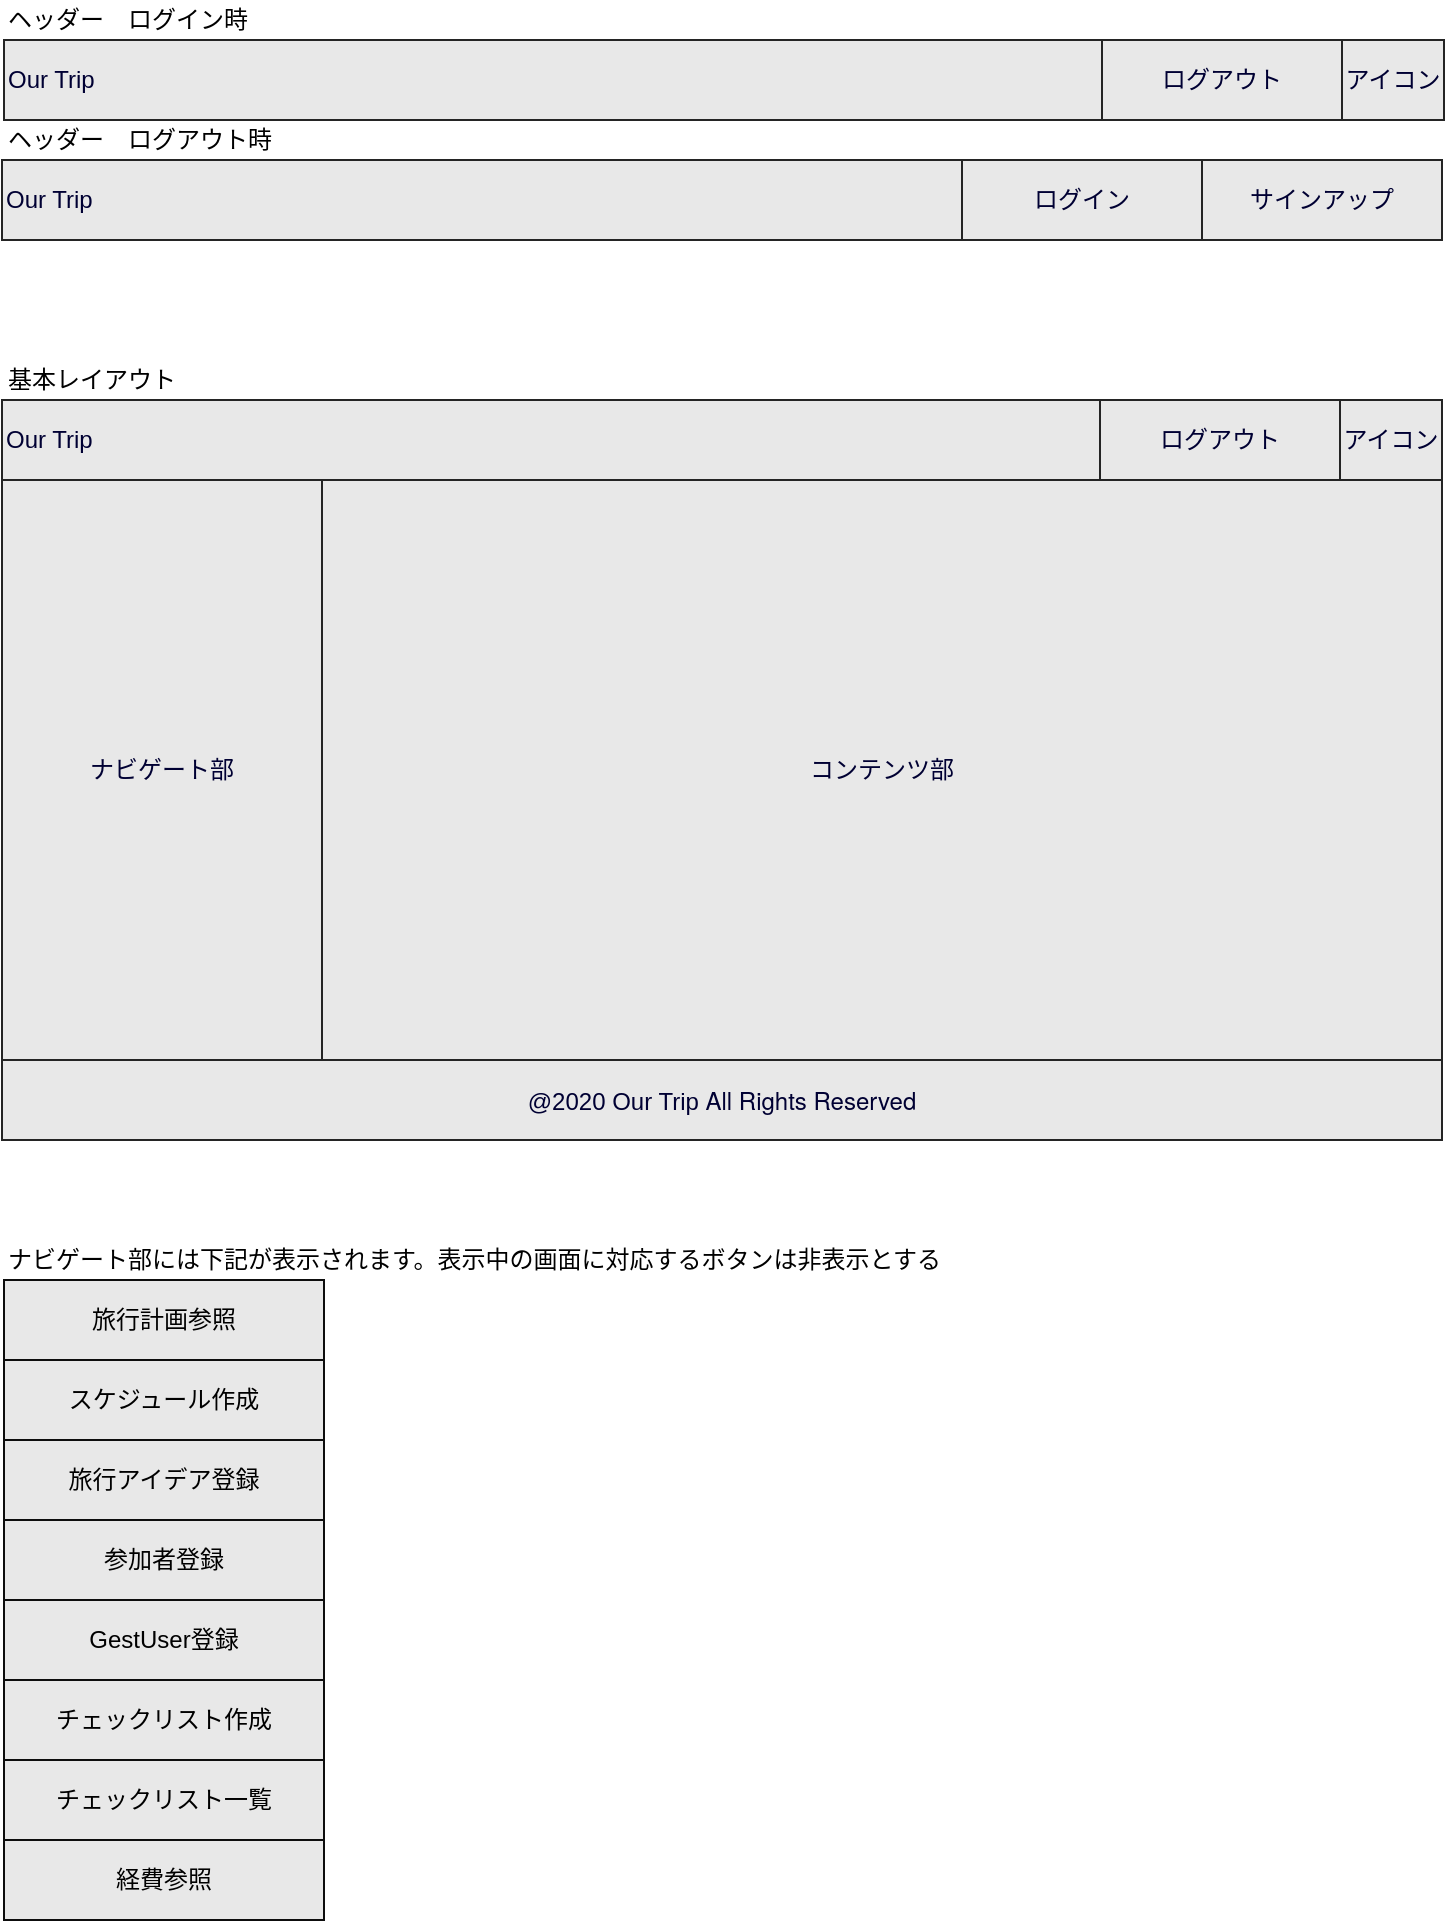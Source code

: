 <mxfile version="13.1.3" pages="18">
    <diagram id="9C28KM2sTx3w4xTNMPdN" name="フッター&amp;ヘッダー">
        <mxGraphModel dx="898" dy="635" grid="1" gridSize="10" guides="1" tooltips="1" connect="1" arrows="1" fold="1" page="1" pageScale="1" pageWidth="827" pageHeight="1169" math="0" shadow="0">
            <root>
                <mxCell id="iZc43xfwooeaybpe5OGK-0"/>
                <mxCell id="iZc43xfwooeaybpe5OGK-1" parent="iZc43xfwooeaybpe5OGK-0"/>
                <mxCell id="0" value="ログイン" style="rounded=0;whiteSpace=wrap;html=1;fillColor=#E8E8E8;fontColor=#000033;strokeColor=#242424;" vertex="1" parent="iZc43xfwooeaybpe5OGK-1">
                    <mxGeometry x="520" y="120" width="120" height="40" as="geometry"/>
                </mxCell>
                <mxCell id="1" value="サインアップ" style="rounded=0;whiteSpace=wrap;html=1;fillColor=#E8E8E8;fontColor=#000033;strokeColor=#242424;" vertex="1" parent="iZc43xfwooeaybpe5OGK-1">
                    <mxGeometry x="640" y="120" width="120" height="40" as="geometry"/>
                </mxCell>
                <mxCell id="2" value="Our Trip" style="rounded=0;whiteSpace=wrap;html=1;fillColor=#E8E8E8;fontColor=#000033;strokeColor=#242424;align=left;" vertex="1" parent="iZc43xfwooeaybpe5OGK-1">
                    <mxGeometry x="40" y="120" width="480" height="40" as="geometry"/>
                </mxCell>
                <mxCell id="3" value="@2020 Our Trip&amp;nbsp;&lt;span style=&quot;font-family: &amp;quot;helvetica neue&amp;quot;&quot;&gt;All Rights Reserved&lt;/span&gt;&lt;br&gt;" style="rounded=0;whiteSpace=wrap;html=1;fillColor=#E8E8E8;fontColor=#000033;strokeColor=#242424;align=center;" vertex="1" parent="iZc43xfwooeaybpe5OGK-1">
                    <mxGeometry x="40" y="570" width="720" height="40" as="geometry"/>
                </mxCell>
                <mxCell id="4" value="アイコン" style="rounded=0;whiteSpace=wrap;html=1;fillColor=#E8E8E8;fontColor=#000033;strokeColor=#242424;" vertex="1" parent="iZc43xfwooeaybpe5OGK-1">
                    <mxGeometry x="710" y="60" width="51" height="40" as="geometry"/>
                </mxCell>
                <mxCell id="5" value="Our Trip" style="rounded=0;whiteSpace=wrap;html=1;fillColor=#E8E8E8;fontColor=#000033;strokeColor=#242424;align=left;" vertex="1" parent="iZc43xfwooeaybpe5OGK-1">
                    <mxGeometry x="41" y="60" width="669" height="40" as="geometry"/>
                </mxCell>
                <mxCell id="6" value="ヘッダー　ログアウト時" style="text;html=1;align=left;verticalAlign=middle;resizable=0;points=[];autosize=1;" vertex="1" parent="iZc43xfwooeaybpe5OGK-1">
                    <mxGeometry x="41" y="100" width="130" height="20" as="geometry"/>
                </mxCell>
                <mxCell id="7" value="ヘッダー　ログイン時" style="text;html=1;align=left;verticalAlign=middle;resizable=0;points=[];autosize=1;" vertex="1" parent="iZc43xfwooeaybpe5OGK-1">
                    <mxGeometry x="41" y="40" width="120" height="20" as="geometry"/>
                </mxCell>
                <mxCell id="8" value="ログアウト" style="rounded=0;whiteSpace=wrap;html=1;fillColor=#E8E8E8;fontColor=#000033;strokeColor=#242424;" vertex="1" parent="iZc43xfwooeaybpe5OGK-1">
                    <mxGeometry x="590" y="60" width="120" height="40" as="geometry"/>
                </mxCell>
                <mxCell id="9" value="基本レイアウト" style="text;html=1;align=left;verticalAlign=middle;resizable=0;points=[];autosize=1;" vertex="1" parent="iZc43xfwooeaybpe5OGK-1">
                    <mxGeometry x="41" y="220" width="90" height="20" as="geometry"/>
                </mxCell>
                <mxCell id="10" value="コンテンツ部" style="rounded=0;whiteSpace=wrap;html=1;fillColor=#E8E8E8;fontColor=#000033;strokeColor=#242424;align=center;" vertex="1" parent="iZc43xfwooeaybpe5OGK-1">
                    <mxGeometry x="200" y="280" width="560" height="290" as="geometry"/>
                </mxCell>
                <mxCell id="11" value="ナビゲート部" style="rounded=0;whiteSpace=wrap;html=1;fillColor=#E8E8E8;fontColor=#000033;strokeColor=#242424;align=center;" vertex="1" parent="iZc43xfwooeaybpe5OGK-1">
                    <mxGeometry x="40" y="280" width="160" height="290" as="geometry"/>
                </mxCell>
                <mxCell id="12" value="アイコン" style="rounded=0;whiteSpace=wrap;html=1;fillColor=#E8E8E8;fontColor=#000033;strokeColor=#242424;" vertex="1" parent="iZc43xfwooeaybpe5OGK-1">
                    <mxGeometry x="709" y="240" width="51" height="40" as="geometry"/>
                </mxCell>
                <mxCell id="13" value="Our Trip" style="rounded=0;whiteSpace=wrap;html=1;fillColor=#E8E8E8;fontColor=#000033;strokeColor=#242424;align=left;" vertex="1" parent="iZc43xfwooeaybpe5OGK-1">
                    <mxGeometry x="40" y="240" width="669" height="40" as="geometry"/>
                </mxCell>
                <mxCell id="14" value="ログアウト" style="rounded=0;whiteSpace=wrap;html=1;fillColor=#E8E8E8;fontColor=#000033;strokeColor=#242424;" vertex="1" parent="iZc43xfwooeaybpe5OGK-1">
                    <mxGeometry x="589" y="240" width="120" height="40" as="geometry"/>
                </mxCell>
                <mxCell id="15" value="&lt;span style=&quot;color: rgb(0, 0, 0);&quot;&gt;参加者登録&lt;/span&gt;" style="rounded=0;whiteSpace=wrap;html=1;fillColor=#E8E8E8;fontColor=#000033;strokeColor=#0D0D0D;align=center;verticalAlign=middle;" vertex="1" parent="iZc43xfwooeaybpe5OGK-1">
                    <mxGeometry x="41" y="800" width="160" height="40" as="geometry"/>
                </mxCell>
                <mxCell id="16" value="&lt;span style=&quot;color: rgb(0 , 0 , 0)&quot;&gt;スケジュール作成&lt;/span&gt;" style="rounded=0;whiteSpace=wrap;html=1;fillColor=#E8E8E8;fontColor=#000033;strokeColor=#0D0D0D;align=center;verticalAlign=middle;" vertex="1" parent="iZc43xfwooeaybpe5OGK-1">
                    <mxGeometry x="41" y="720" width="160" height="40" as="geometry"/>
                </mxCell>
                <mxCell id="17" value="&lt;span style=&quot;color: rgb(0 , 0 , 0)&quot;&gt;旅行アイデア登録&lt;/span&gt;" style="rounded=0;whiteSpace=wrap;html=1;fillColor=#E8E8E8;fontColor=#000033;strokeColor=#0D0D0D;align=center;verticalAlign=middle;" vertex="1" parent="iZc43xfwooeaybpe5OGK-1">
                    <mxGeometry x="41" y="760" width="160" height="40" as="geometry"/>
                </mxCell>
                <mxCell id="18" value="&lt;span style=&quot;color: rgb(0, 0, 0);&quot;&gt;チェックリスト作成&lt;/span&gt;" style="rounded=0;whiteSpace=wrap;html=1;fillColor=#E8E8E8;fontColor=#000033;strokeColor=#0D0D0D;align=center;verticalAlign=middle;" vertex="1" parent="iZc43xfwooeaybpe5OGK-1">
                    <mxGeometry x="41" y="880" width="160" height="40" as="geometry"/>
                </mxCell>
                <mxCell id="19" value="&lt;span style=&quot;color: rgb(0, 0, 0);&quot;&gt;チェックリスト一覧&lt;/span&gt;" style="rounded=0;whiteSpace=wrap;html=1;fillColor=#E8E8E8;fontColor=#000033;strokeColor=#0D0D0D;align=center;verticalAlign=middle;" vertex="1" parent="iZc43xfwooeaybpe5OGK-1">
                    <mxGeometry x="41" y="920" width="160" height="40" as="geometry"/>
                </mxCell>
                <mxCell id="20" value="&lt;span style=&quot;color: rgb(0, 0, 0);&quot;&gt;経費参照&lt;/span&gt;" style="rounded=0;whiteSpace=wrap;html=1;fillColor=#E8E8E8;fontColor=#000033;strokeColor=#0D0D0D;align=center;verticalAlign=middle;" vertex="1" parent="iZc43xfwooeaybpe5OGK-1">
                    <mxGeometry x="41" y="960" width="160" height="40" as="geometry"/>
                </mxCell>
                <mxCell id="21" value="&lt;span style=&quot;color: rgb(0 , 0 , 0)&quot;&gt;旅行計画参照&lt;/span&gt;" style="rounded=0;whiteSpace=wrap;html=1;fillColor=#E8E8E8;fontColor=#000033;strokeColor=#0D0D0D;align=center;verticalAlign=middle;" vertex="1" parent="iZc43xfwooeaybpe5OGK-1">
                    <mxGeometry x="41" y="680" width="160" height="40" as="geometry"/>
                </mxCell>
                <mxCell id="22" value="ナビゲート部には下記が表示されます。表示中の画面に対応するボタンは非表示とする" style="text;html=1;align=left;verticalAlign=middle;resizable=0;points=[];autosize=1;" vertex="1" parent="iZc43xfwooeaybpe5OGK-1">
                    <mxGeometry x="41" y="660" width="480" height="20" as="geometry"/>
                </mxCell>
                <mxCell id="wc7nGU2AdIj1Nb6iX1d1-22" value="&lt;span style=&quot;color: rgb(0 , 0 , 0)&quot;&gt;GestUser登録&lt;/span&gt;" style="rounded=0;whiteSpace=wrap;html=1;fillColor=#E8E8E8;fontColor=#000033;strokeColor=#0D0D0D;align=center;verticalAlign=middle;" vertex="1" parent="iZc43xfwooeaybpe5OGK-1">
                    <mxGeometry x="41" y="840" width="160" height="40" as="geometry"/>
                </mxCell>
            </root>
        </mxGraphModel>
    </diagram>
    <diagram id="6hGFLwfOUW9BJ-s0fimq" name="Top画面">
        <mxGraphModel dx="898" dy="635" grid="1" gridSize="10" guides="1" tooltips="1" connect="1" arrows="1" fold="1" page="1" pageScale="1" pageWidth="827" pageHeight="1169" math="0" shadow="0">
            <root>
                <mxCell id="0"/>
                <mxCell id="1" parent="0"/>
                <mxCell id="EZE5i9udRPJBfV2kxzwo-7" value="&lt;b&gt;&lt;font style=&quot;font-size: 30px&quot;&gt;タイトル&lt;/font&gt;&lt;/b&gt;" style="rounded=0;whiteSpace=wrap;html=1;fillColor=#E8E8E8;fontColor=#000033;strokeColor=#0D0D0D;" parent="1" vertex="1">
                    <mxGeometry x="40" y="40" width="720" height="250" as="geometry"/>
                </mxCell>
                <mxCell id="EZE5i9udRPJBfV2kxzwo-15" value="サービス説明" style="rounded=0;whiteSpace=wrap;html=1;fillColor=#E8E8E8;fontColor=#000033;strokeColor=#242424;" parent="1" vertex="1">
                    <mxGeometry x="40" y="290" width="720" height="170" as="geometry"/>
                </mxCell>
            </root>
        </mxGraphModel>
    </diagram>
    <diagram id="KlK7mjFQ6lJTHsF5yTNq" name="ログイン">
        <mxGraphModel dx="898" dy="635" grid="1" gridSize="10" guides="1" tooltips="1" connect="1" arrows="1" fold="1" page="1" pageScale="1" pageWidth="827" pageHeight="1169" math="0" shadow="0">
            <root>
                <mxCell id="s1P1sPBrnMlzSA3X6zdV-0"/>
                <mxCell id="s1P1sPBrnMlzSA3X6zdV-1" parent="s1P1sPBrnMlzSA3X6zdV-0"/>
                <mxCell id="U27_Vt7PsCGuLsl14z6R-0" value="パスワード" style="rounded=0;whiteSpace=wrap;html=1;fillColor=#E8E8E8;fontColor=#000033;strokeColor=#0D0D0D;align=left;" parent="s1P1sPBrnMlzSA3X6zdV-1" vertex="1">
                    <mxGeometry x="240" y="120" width="280" height="40" as="geometry"/>
                </mxCell>
                <mxCell id="CmMCvmFOwaBfzi_L4aQt-0" value="User Name or Emaile" style="rounded=0;whiteSpace=wrap;html=1;fillColor=#E8E8E8;fontColor=#000033;strokeColor=#0D0D0D;align=left;" parent="s1P1sPBrnMlzSA3X6zdV-1" vertex="1">
                    <mxGeometry x="240" y="80" width="280" height="40" as="geometry"/>
                </mxCell>
                <mxCell id="CmMCvmFOwaBfzi_L4aQt-1" value="ログインボタン" style="rounded=0;whiteSpace=wrap;html=1;fillColor=#E8E8E8;fontColor=#000033;strokeColor=#0D0D0D;" parent="s1P1sPBrnMlzSA3X6zdV-1" vertex="1">
                    <mxGeometry x="240" y="160" width="280" height="40" as="geometry"/>
                </mxCell>
                <mxCell id="CmMCvmFOwaBfzi_L4aQt-3" value="新規登録" style="rounded=0;whiteSpace=wrap;html=1;fillColor=#E8E8E8;fontColor=#000033;strokeColor=#0D0D0D;" parent="s1P1sPBrnMlzSA3X6zdV-1" vertex="1">
                    <mxGeometry x="280" y="230" width="240" height="30" as="geometry"/>
                </mxCell>
                <mxCell id="CmMCvmFOwaBfzi_L4aQt-5" value="パスワードを忘れた場合" style="rounded=0;whiteSpace=wrap;html=1;fillColor=#E8E8E8;fontColor=#000033;strokeColor=#0D0D0D;" parent="s1P1sPBrnMlzSA3X6zdV-1" vertex="1">
                    <mxGeometry x="280" y="200" width="240" height="30" as="geometry"/>
                </mxCell>
            </root>
        </mxGraphModel>
    </diagram>
    <diagram id="duryCaGcPDm895mpFoSZ" name="ユーザー新規登録">
        <mxGraphModel dx="898" dy="635" grid="1" gridSize="10" guides="1" tooltips="1" connect="1" arrows="1" fold="1" page="1" pageScale="1" pageWidth="827" pageHeight="1169" math="0" shadow="0">
            <root>
                <mxCell id="xYc3852Xx8SFkhLPLaMH-0"/>
                <mxCell id="xYc3852Xx8SFkhLPLaMH-1" parent="xYc3852Xx8SFkhLPLaMH-0"/>
                <mxCell id="RenprFkxC_5bnAQen2zq-0" value="パスワード" style="rounded=0;whiteSpace=wrap;html=1;fillColor=#E8E8E8;fontColor=#000033;strokeColor=#0D0D0D;align=left;" parent="xYc3852Xx8SFkhLPLaMH-1" vertex="1">
                    <mxGeometry x="240" y="160" width="280" height="40" as="geometry"/>
                </mxCell>
                <mxCell id="RenprFkxC_5bnAQen2zq-1" value="Emaile" style="rounded=0;whiteSpace=wrap;html=1;fillColor=#E8E8E8;fontColor=#000033;strokeColor=#0D0D0D;align=left;" parent="xYc3852Xx8SFkhLPLaMH-1" vertex="1">
                    <mxGeometry x="240" y="120" width="280" height="40" as="geometry"/>
                </mxCell>
                <mxCell id="RenprFkxC_5bnAQen2zq-2" value="新規登録ボタン" style="rounded=0;whiteSpace=wrap;html=1;fillColor=#E8E8E8;fontColor=#000033;strokeColor=#0D0D0D;" parent="xYc3852Xx8SFkhLPLaMH-1" vertex="1">
                    <mxGeometry x="240" y="240" width="280" height="40" as="geometry"/>
                </mxCell>
                <mxCell id="RenprFkxC_5bnAQen2zq-5" value="User Name" style="rounded=0;whiteSpace=wrap;html=1;fillColor=#E8E8E8;fontColor=#000033;strokeColor=#0D0D0D;align=left;" parent="xYc3852Xx8SFkhLPLaMH-1" vertex="1">
                    <mxGeometry x="240" y="80" width="280" height="40" as="geometry"/>
                </mxCell>
                <mxCell id="RenprFkxC_5bnAQen2zq-6" value="パスワード再入力" style="rounded=0;whiteSpace=wrap;html=1;fillColor=#E8E8E8;fontColor=#000033;strokeColor=#0D0D0D;align=left;" parent="xYc3852Xx8SFkhLPLaMH-1" vertex="1">
                    <mxGeometry x="240" y="200" width="280" height="40" as="geometry"/>
                </mxCell>
            </root>
        </mxGraphModel>
    </diagram>
    <diagram id="VQ409HA8y1-QiGVHUuov" name="ユーザー編集">
        <mxGraphModel dx="898" dy="635" grid="1" gridSize="10" guides="1" tooltips="1" connect="1" arrows="1" fold="1" page="1" pageScale="1" pageWidth="827" pageHeight="1169" math="0" shadow="0">
            <root>
                <mxCell id="VYfXaFlB377o2SC5WR5Q-0"/>
                <mxCell id="VYfXaFlB377o2SC5WR5Q-1" parent="VYfXaFlB377o2SC5WR5Q-0"/>
                <mxCell id="FhH1CpNOe1apMApyC8tZ-0" value="パスワード" style="rounded=0;whiteSpace=wrap;html=1;fillColor=#E8E8E8;fontColor=#000033;strokeColor=#0D0D0D;align=left;" parent="VYfXaFlB377o2SC5WR5Q-1" vertex="1">
                    <mxGeometry x="240" y="160" width="280" height="40" as="geometry"/>
                </mxCell>
                <mxCell id="FhH1CpNOe1apMApyC8tZ-1" value="Emaile" style="rounded=0;whiteSpace=wrap;html=1;fillColor=#E8E8E8;fontColor=#000033;strokeColor=#0D0D0D;align=left;" parent="VYfXaFlB377o2SC5WR5Q-1" vertex="1">
                    <mxGeometry x="240" y="120" width="280" height="40" as="geometry"/>
                </mxCell>
                <mxCell id="FhH1CpNOe1apMApyC8tZ-2" value="更新" style="rounded=0;whiteSpace=wrap;html=1;fillColor=#E8E8E8;fontColor=#000033;strokeColor=#0D0D0D;" parent="VYfXaFlB377o2SC5WR5Q-1" vertex="1">
                    <mxGeometry x="240" y="280" width="280" height="40" as="geometry"/>
                </mxCell>
                <mxCell id="FhH1CpNOe1apMApyC8tZ-3" value="User Name" style="rounded=0;whiteSpace=wrap;html=1;fillColor=#E8E8E8;fontColor=#000033;strokeColor=#0D0D0D;align=left;" parent="VYfXaFlB377o2SC5WR5Q-1" vertex="1">
                    <mxGeometry x="240" y="80" width="280" height="40" as="geometry"/>
                </mxCell>
                <mxCell id="FhH1CpNOe1apMApyC8tZ-4" value="パスワード再入力" style="rounded=0;whiteSpace=wrap;html=1;fillColor=#E8E8E8;fontColor=#000033;strokeColor=#0D0D0D;align=left;" parent="VYfXaFlB377o2SC5WR5Q-1" vertex="1">
                    <mxGeometry x="240" y="200" width="280" height="40" as="geometry"/>
                </mxCell>
                <mxCell id="4FZn6dFffp5UgaS8sAud-0" value="画像" style="rounded=0;whiteSpace=wrap;html=1;fillColor=#E8E8E8;fontColor=#000033;strokeColor=#0D0D0D;align=left;" parent="VYfXaFlB377o2SC5WR5Q-1" vertex="1">
                    <mxGeometry x="240" y="240" width="40" height="40" as="geometry"/>
                </mxCell>
                <mxCell id="4FZn6dFffp5UgaS8sAud-1" value="アイコン" style="rounded=0;whiteSpace=wrap;html=1;fillColor=#E8E8E8;fontColor=#000033;strokeColor=#0D0D0D;align=left;" parent="VYfXaFlB377o2SC5WR5Q-1" vertex="1">
                    <mxGeometry x="280" y="240" width="240" height="40" as="geometry"/>
                </mxCell>
            </root>
        </mxGraphModel>
    </diagram>
    <diagram id="MAjD-_zrPcgFB8UiB_uf" name="MyPage">
        <mxGraphModel dx="898" dy="635" grid="1" gridSize="10" guides="1" tooltips="1" connect="1" arrows="1" fold="1" page="1" pageScale="1" pageWidth="827" pageHeight="1169" math="0" shadow="0">
            <root>
                <mxCell id="oS8IpQIau8VzfYpYRxKd-0"/>
                <mxCell id="oS8IpQIau8VzfYpYRxKd-1" parent="oS8IpQIau8VzfYpYRxKd-0"/>
                <mxCell id="UumiVpx8D_ZbQ-KP0NYh-0" value="" style="rounded=0;whiteSpace=wrap;html=1;fillColor=#E8E8E8;fontColor=#000033;strokeColor=#0D0D0D;align=left;" parent="oS8IpQIau8VzfYpYRxKd-1" vertex="1">
                    <mxGeometry x="240" y="40" width="460" height="120" as="geometry"/>
                </mxCell>
                <mxCell id="lh88vs9L_T1VrSvP4jKO-4" value="旅行計画" style="rounded=0;whiteSpace=wrap;html=1;fillColor=#E8E8E8;fontColor=#000033;strokeColor=#0D0D0D;align=left;verticalAlign=top;" parent="oS8IpQIau8VzfYpYRxKd-1" vertex="1">
                    <mxGeometry x="240" y="160" width="460" height="330" as="geometry"/>
                </mxCell>
                <mxCell id="xBS_360YGJHgoJTJlNJz-0" value="名前" style="rounded=0;whiteSpace=wrap;html=1;fillColor=#E8E8E8;fontColor=#000033;strokeColor=#0D0D0D;align=left;" parent="oS8IpQIau8VzfYpYRxKd-1" vertex="1">
                    <mxGeometry x="320" y="70" width="340" height="40" as="geometry"/>
                </mxCell>
                <mxCell id="xBS_360YGJHgoJTJlNJz-1" value="編集" style="rounded=0;whiteSpace=wrap;html=1;fillColor=#E8E8E8;fontColor=#000033;strokeColor=#0D0D0D;align=left;" parent="oS8IpQIau8VzfYpYRxKd-1" vertex="1">
                    <mxGeometry x="540" y="110" width="120" height="40" as="geometry"/>
                </mxCell>
                <mxCell id="lh88vs9L_T1VrSvP4jKO-0" value="参加中の旅行計画一覧" style="rounded=0;whiteSpace=wrap;html=1;fillColor=#E8E8E8;fontColor=#000033;strokeColor=#0D0D0D;align=center;" parent="oS8IpQIau8VzfYpYRxKd-1" vertex="1">
                    <mxGeometry x="250" y="280" width="440" height="160" as="geometry"/>
                </mxCell>
                <mxCell id="lh88vs9L_T1VrSvP4jKO-2" value="旅行計画の作成" style="rounded=0;whiteSpace=wrap;html=1;fillColor=#E8E8E8;fontColor=#000033;strokeColor=#0D0D0D;align=center;" parent="oS8IpQIau8VzfYpYRxKd-1" vertex="1">
                    <mxGeometry x="440" y="200" width="240" height="40" as="geometry"/>
                </mxCell>
                <mxCell id="l9HdLs566Simb1CGJZJb-0" value="アイコン" style="rounded=0;whiteSpace=wrap;html=1;fillColor=#E8E8E8;fontColor=#000033;strokeColor=#0D0D0D;align=left;" vertex="1" parent="oS8IpQIau8VzfYpYRxKd-1">
                    <mxGeometry x="270" y="70" width="50" height="40" as="geometry"/>
                </mxCell>
            </root>
        </mxGraphModel>
    </diagram>
    <diagram id="kMw2_mM1-dZa-G9j3Rfp" name="旅行計画参照">
        <mxGraphModel dx="898" dy="635" grid="1" gridSize="10" guides="1" tooltips="1" connect="1" arrows="1" fold="1" page="1" pageScale="1" pageWidth="827" pageHeight="1169" math="0" shadow="0">
            <root>
                <mxCell id="YgA9ZjnmRyjdnVyU4FKJ-0"/>
                <mxCell id="YgA9ZjnmRyjdnVyU4FKJ-1" parent="YgA9ZjnmRyjdnVyU4FKJ-0"/>
                <mxCell id="YLd1dTxp4eQ2LNo4d5j5-0" value="旅行計画" style="rounded=0;whiteSpace=wrap;html=1;fillColor=#E8E8E8;fontColor=#000033;strokeColor=#0D0D0D;align=left;verticalAlign=top;" parent="YgA9ZjnmRyjdnVyU4FKJ-1" vertex="1">
                    <mxGeometry x="240" y="80" width="400" height="400" as="geometry"/>
                </mxCell>
                <mxCell id="UQDlPM7VjZKOQbJATIPu-5" value="" style="edgeStyle=orthogonalEdgeStyle;rounded=0;orthogonalLoop=1;jettySize=auto;html=1;" parent="YgA9ZjnmRyjdnVyU4FKJ-1" edge="1">
                    <mxGeometry relative="1" as="geometry">
                        <mxPoint x="605" y="150" as="sourcePoint"/>
                    </mxGeometry>
                </mxCell>
                <mxCell id="UQDlPM7VjZKOQbJATIPu-8" value="&lt;span style=&quot;color: rgb(0 , 0 , 0)&quot;&gt;プランA&lt;/span&gt;&lt;span style=&quot;color: rgba(0 , 0 , 0 , 0) ; font-family: monospace ; font-size: 0px&quot;&gt;%3CmxGraphModel%3E%3Croot%3E%3CmxCell%20id%3D%220%22%2F%3E%3CmxCell%20id%3D%221%22%20parent%3D%220%22%2F%3E%3CmxCell%20id%3D%222%22%20value%3D%22%26lt%3Bspan%20style%3D%26quot%3Bcolor%3A%20rgb(0%2C%200%2C%200)%3B%26quot%3B%26gt%3B%E6%97%85%E8%A1%8C%E3%83%97%E3%83%A9%E3%83%B3%E9%81%B8%E6%8A%9E%26lt%3B%2Fspan%26gt%3B%22%20style%3D%22rounded%3D0%3BwhiteSpace%3Dwrap%3Bhtml%3D1%3BfillColor%3D%23E8E8E8%3BfontColor%3D%23000033%3BstrokeColor%3D%230D0D0D%3Balign%3Dcenter%3BverticalAlign%3Dmiddle%3B%22%20vertex%3D%221%22%20parent%3D%221%22%3E%3CmxGeometry%20x%3D%2280%22%20y%3D%2280%22%20width%3D%22160%22%20height%3D%2240%22%20as%3D%22geometry%22%2F%3E%3C%2FmxCell%3E%3C%2Froot%3E%3C%2FmxGraphModel%3E&lt;/span&gt;&lt;span style=&quot;color: rgba(0 , 0 , 0 , 0) ; font-family: monospace ; font-size: 0px&quot;&gt;%3CmxGraphModel%3E%3Croot%3E%3CmxCell%20id%3D%220%22%2F%3E%3CmxCell%20id%3D%221%22%20parent%3D%220%22%2F%3E%3CmxCell%20id%3D%222%22%20value%3D%22%26lt%3Bspan%20style%3D%26quot%3Bcolor%3A%20rgb(0%2C%200%2C%200)%3B%26quot%3B%26gt%3B%E6%97%85%E8%A1%8C%E3%83%97%E3%83%A9%E3%83%B3%E9%81%B8%E6%8A%9E%26lt%3B%2Fspan%26gt%3B%22%20style%3D%22rounded%3D0%3BwhiteSpace%3Dwrap%3Bhtml%3D1%3BfillColor%3D%23E8E8E8%3BfontColor%3D%23000033%3BstrokeColor%3D%230D0D0D%3Balign%3Dcenter%3BverticalAlign%3Dmiddle%3B%22%20vertex%3D%221%22%20parent%3D%221%22%3E%3CmxGeometry%20x%3D%2280%22%20y%3D%2280%22%20width%3D%22160%22%20height%3D%2240%22%20as%3D%22geometry%22%2F%3E%3C%2FmxCell%3E%3C%2Froot%3E%3C%2FmxGraphModel%3E&lt;/span&gt;" style="rounded=0;whiteSpace=wrap;html=1;fillColor=#E8E8E8;fontColor=#000033;strokeColor=#0D0D0D;align=center;verticalAlign=middle;" parent="YgA9ZjnmRyjdnVyU4FKJ-1" vertex="1">
                    <mxGeometry x="255" y="110" width="375" height="40" as="geometry"/>
                </mxCell>
                <mxCell id="UQDlPM7VjZKOQbJATIPu-9" value="&lt;span style=&quot;color: rgb(0 , 0 , 0)&quot;&gt;プランB&lt;/span&gt;&lt;span style=&quot;color: rgba(0 , 0 , 0 , 0) ; font-family: monospace ; font-size: 0px&quot;&gt;3CmxGraphModel%3E%3Croot%3E%3CmxCell%20id%3D%220%22%2F%3E%3CmxCell%20id%3D%221%22%20parent%3D%220%22%2F%3E%3CmxCell%20id%3D%222%22%20value%3D%22%26lt%3Bspan%20style%3D%26quot%3Bcolor%3A%20rgb(0%2C%200%2C%200)%3B%26quot%3B%26gt%3B%E6%97%85%E8%A1%8C%E3%83%97%E3%83%A9%E3%83%B3%E9%81%B8%E6%8A%9E%26lt%3B%2Fspan%26gt%3B%22%20style%3D%22rounded%3D0%3BwhiteSpace%3Dwrap%3Bhtml%3D1%3BfillColor%3D%23E8E8E8%3BfontColor%3D%23000033%3BstrokeColor%3D%230D0D0D%3Balign%3Dcenter%3BverticalAlign%3Dmiddle%3B%22%20vertex%3D%221%22%20parent%3D%221%22%3E%3CmxGeometry%20x%3D%2280%22%20y%3D%2280%22%20width%3D%22160%22%20height%3D%2240%22%20as%3D%22geometry%22%2F%3E%3C%2FmxCell%3E%3C%2Froot%3E%3C%2FmxGraphModel%3E&lt;/span&gt;&lt;span style=&quot;color: rgba(0 , 0 , 0 , 0) ; font-family: monospace ; font-size: 0px&quot;&gt;%3CmxGraphModel%3E%3Croot%3E%3CmxCell%20id%3D%220%22%2F%3E%3CmxCell%20id%3D%221%22%20parent%3D%220%22%2F%3E%3CmxCell%20id%3D%222%22%20value%3D%22%26lt%3Bspan%20style%3D%26quot%3Bcolor%3A%20rgb(0%2C%200%2C%200)%3B%26quot%3B%26gt%3B%E6%97%85%E8%A1%8C%E3%83%97%E3%83%A9%E3%83%B3%E9%81%B8%E6%8A%9E%26lt%3B%2Fspan%26gt%3B%22%20style%3D%22rounded%3D0%3BwhiteSpace%3Dwrap%3Bhtml%3D1%3BfillColor%3D%23E8E8E8%3BfontColor%3D%23000033%3BstrokeColor%3D%230D0D0D%3Balign%3Dcenter%3BverticalAlign%3Dmiddle%3B%22%20vertex%3D%221%22%20parent%3D%221%22%3E%3CmxGeometry%20x%3D%2280%22%20y%3D%2280%22%20width%3D%22160%22%20height%3D%2240%22%20as%3D%22geometry%22%2F%3E%3C%2FmxCell%3E%3C%2Froot%3E%3C%2FmxGraphModel%3E&lt;/span&gt;" style="rounded=0;whiteSpace=wrap;html=1;fillColor=#E8E8E8;fontColor=#000033;strokeColor=#0D0D0D;align=center;verticalAlign=middle;" parent="YgA9ZjnmRyjdnVyU4FKJ-1" vertex="1">
                    <mxGeometry x="255" y="160" width="375" height="40" as="geometry"/>
                </mxCell>
            </root>
        </mxGraphModel>
    </diagram>
    <diagram id="_HFKtzgl4vmLQuu0MLtz" name="旅行プラン選択">
        <mxGraphModel dx="898" dy="635" grid="1" gridSize="10" guides="1" tooltips="1" connect="1" arrows="1" fold="1" page="1" pageScale="1" pageWidth="827" pageHeight="1169" math="0" shadow="0">
            <root>
                <mxCell id="4-npCZKbZyh_w0DRVfVb-0"/>
                <mxCell id="4-npCZKbZyh_w0DRVfVb-1" parent="4-npCZKbZyh_w0DRVfVb-0"/>
                <mxCell id="SwPRDJRGJ-V0PFcW7KW_-0" value="旅行計画" style="rounded=0;whiteSpace=wrap;html=1;fillColor=#E8E8E8;fontColor=#000033;strokeColor=#0D0D0D;align=left;verticalAlign=top;" parent="4-npCZKbZyh_w0DRVfVb-1" vertex="1">
                    <mxGeometry x="240" y="80" width="240" height="400" as="geometry"/>
                </mxCell>
                <mxCell id="SwPRDJRGJ-V0PFcW7KW_-1" value="未選択項目" style="rounded=0;whiteSpace=wrap;html=1;fillColor=#E8E8E8;fontColor=#000033;strokeColor=#0D0D0D;align=left;verticalAlign=top;" parent="4-npCZKbZyh_w0DRVfVb-1" vertex="1">
                    <mxGeometry x="480" y="80" width="240" height="400" as="geometry"/>
                </mxCell>
                <mxCell id="SwPRDJRGJ-V0PFcW7KW_-2" value="&lt;span style=&quot;color: rgb(0 , 0 , 0)&quot;&gt;プランA&lt;/span&gt;" style="rounded=0;whiteSpace=wrap;html=1;fillColor=#E8E8E8;fontColor=#000033;strokeColor=#0D0D0D;align=center;verticalAlign=middle;" parent="4-npCZKbZyh_w0DRVfVb-1" vertex="1">
                    <mxGeometry x="500" y="110" width="210" height="40" as="geometry"/>
                </mxCell>
                <mxCell id="SwPRDJRGJ-V0PFcW7KW_-3" value="&lt;span style=&quot;color: rgb(0 , 0 , 0)&quot;&gt;プランB&lt;/span&gt;&lt;span style=&quot;color: rgba(0 , 0 , 0 , 0) ; font-family: monospace ; font-size: 0px&quot;&gt;%3CmxGraphModel%3E%3Croot%3E%3CmxCell%20id%3D%220%22%2F%3E%3CmxCell%20id%3D%221%22%20parent%3D%220%22%2F%3E%3CmxCell%20id%3D%222%22%20value%3D%22%26lt%3Bspan%20style%3D%26quot%3Bcolor%3A%20rgb(0%2C%200%2C%200)%3B%26quot%3B%26gt%3B%E6%97%85%E8%A1%8C%E3%83%97%E3%83%A9%E3%83%B3%E9%81%B8%E6%8A%9E%26lt%3B%2Fspan%26gt%3B%22%20style%3D%22rounded%3D0%3BwhiteSpace%3Dwrap%3Bhtml%3D1%3BfillColor%3D%23E8E8E8%3BfontColor%3D%23000033%3BstrokeColor%3D%230D0D0D%3Balign%3Dcenter%3BverticalAlign%3Dmiddle%3B%22%20vertex%3D%221%22%20parent%3D%221%22%3E%3CmxGeometry%20x%3D%2280%22%20y%3D%2280%22%20width%3D%22160%22%20height%3D%2240%22%20as%3D%22geometry%22%2F%3E%3C%2FmxCell%3E%3C%2Froot%3E%3C%2FmxGraphModel%3E&lt;/span&gt;&lt;span style=&quot;color: rgba(0 , 0 , 0 , 0) ; font-family: monospace ; font-size: 0px&quot;&gt;%3CmxGraphModel%3E%3Croot%3E%3CmxCell%20id%3D%220%22%2F%3E%3CmxCell%20id%3D%221%22%20parent%3D%220%22%2F%3E%3CmxCell%20id%3D%222%22%20value%3D%22%26lt%3Bspan%20style%3D%26quot%3Bcolor%3A%20rgb(0%2C%200%2C%200)%3B%26quot%3B%26gt%3B%E6%97%85%E8%A1%8C%E3%83%97%E3%83%A9%E3%83%B3%E9%81%B8%E6%8A%9E%26lt%3B%2Fspan%26gt%3B%22%20style%3D%22rounded%3D0%3BwhiteSpace%3Dwrap%3Bhtml%3D1%3BfillColor%3D%23E8E8E8%3BfontColor%3D%23000033%3BstrokeColor%3D%230D0D0D%3Balign%3Dcenter%3BverticalAlign%3Dmiddle%3B%22%20vertex%3D%221%22%20parent%3D%221%22%3E%3CmxGeometry%20x%3D%2280%22%20y%3D%2280%22%20width%3D%22160%22%20height%3D%2240%22%20as%3D%22geometry%22%2F%3E%3C%2FmxCell%3E%3C%2Froot%3E%3C%2FmxGraphModel%3E&lt;/span&gt;" style="rounded=0;whiteSpace=wrap;html=1;fillColor=#E8E8E8;fontColor=#000033;strokeColor=#0D0D0D;align=center;verticalAlign=middle;" parent="4-npCZKbZyh_w0DRVfVb-1" vertex="1">
                    <mxGeometry x="500" y="160" width="210" height="40" as="geometry"/>
                </mxCell>
                <mxCell id="SwPRDJRGJ-V0PFcW7KW_-4" value="&lt;span style=&quot;color: rgb(0 , 0 , 0)&quot;&gt;プランC&lt;/span&gt;&lt;span style=&quot;color: rgba(0 , 0 , 0 , 0) ; font-family: monospace ; font-size: 0px&quot;&gt;%3CmxGraphModel%3E%3Croot%3E%3CmxCell%20id%3D%220%22%2F%3E%3CmxCell%20id%3D%221%22%20parent%3D%220%22%2F%3E%3CmxCell%20id%3D%222%22%20value%3D%22%26lt%3Bspan%20style%3D%26quot%3Bcolor%3A%20rgb(0%2C%200%2C%200)%3B%26quot%3B%26gt%3B%E6%97%85%E8%A1%8C%E3%83%97%E3%83%A9%E3%83%B3%E9%81%B8%E6%8A%9E%26lt%3B%2Fspan%26gt%3B%22%20style%3D%22rounded%3D0%3BwhiteSpace%3Dwrap%3Bhtml%3D1%3BfillColor%3D%23E8E8E8%3BfontColor%3D%23000033%3BstrokeColor%3D%230D0D0D%3Balign%3Dcenter%3BverticalAlign%3Dmiddle%3B%22%20vertex%3D%221%22%20parent%3D%221%22%3E%3CmxGeometry%20x%3D%2280%22%20y%3D%2280%22%20width%3D%22160%22%20height%3D%2240%22%20as%3D%22geometry%22%2F%3E%3C%2FmxCell%3E%3C%2Froot%3E%3C%2FmxGraphModel%3E&lt;/span&gt;&lt;span style=&quot;color: rgba(0 , 0 , 0 , 0) ; font-family: monospace ; font-size: 0px&quot;&gt;%3CmxGraphModel%3E%3Croot%3E%3CmxCell%20id%3D%220%22%2F%3E%3CmxCell%20id%3D%221%22%20parent%3D%220%22%2F%3E%3CmxCell%20id%3D%222%22%20value%3D%22%26lt%3Bspan%20style%3D%26quot%3Bcolor%3A%20rgb(0%2C%200%2C%200)%3B%26quot%3B%26gt%3B%E6%97%85%E8%A1%8C%E3%83%97%E3%83%A9%E3%83%B3%E9%81%B8%E6%8A%9E%26lt%3B%2Fspan%26gt%3B%22%20style%3D%22rounded%3D0%3BwhiteSpace%3Dwrap%3Bhtml%3D1%3BfillColor%3D%23E8E8E8%3BfontColor%3D%23000033%3BstrokeColor%3D%230D0D0D%3Balign%3Dcenter%3BverticalAlign%3Dmiddle%3B%22%20vertex%3D%221%22%20parent%3D%221%22%3E%3CmxGeometry%20x%3D%2280%22%20y%3D%2280%22%20width%3D%22160%22%20height%3D%2240%22%20as%3D%22geometry%22%2F%3E%3C%2FmxCell%3E%3C%2Froot%3E%3C%2FmxGraphModel%3&lt;/span&gt;" style="rounded=0;whiteSpace=wrap;html=1;fillColor=#E8E8E8;fontColor=#000033;strokeColor=#0D0D0D;align=center;verticalAlign=middle;" parent="4-npCZKbZyh_w0DRVfVb-1" vertex="1">
                    <mxGeometry x="500" y="210" width="210" height="40" as="geometry"/>
                </mxCell>
                <mxCell id="SwPRDJRGJ-V0PFcW7KW_-5" value="&lt;span style=&quot;color: rgb(0 , 0 , 0)&quot;&gt;プランE&lt;/span&gt;&lt;span style=&quot;color: rgba(0 , 0 , 0 , 0) ; font-family: monospace ; font-size: 0px&quot;&gt;%3CmxGraphModel%3E%3Croot%3E%3CmxCell%20id%3D%220%22%2F%3E%3CmxCell%20id%3D%221%22%20parent%3D%220%22%2F%3E%3CmxCell%20id%3D%222%22%20value%3D%22%26lt%3Bspan%20style%3D%26quot%3Bcolor%3A%20rgb(0%2C%200%2C%200)%3B%26quot%3B%26gt%3B%E6%97%85%E8%A1%8C%E3%83%97%E3%83%A9%E3%83%B3%E9%81%B8%E6%8A%9E%26lt%3B%2Fspan%26gt%3B%22%20style%3D%22rounded%3D0%3BwhiteSpace%3Dwrap%3Bhtml%3D1%3BfillColor%3D%23E8E8E8%3BfontColor%3D%23000033%3BstrokeColor%3D%230D0D0D%3Balign%3Dcenter%3BverticalAlign%3Dmiddle%3B%22%20vertex%3D%221%22%20parent%3D%221%22%3E%3CmxGeometry%20x%3D%2280%22%20y%3D%2280%22%20width%3D%22160%22%20height%3D%2240%22%20as%3D%22geometry%22%2F%3E%3C%2FmxCell%3E%3C%2Froot%3E%3C%2FmxGraphModel%3E&lt;/span&gt;&lt;span style=&quot;color: rgba(0 , 0 , 0 , 0) ; font-family: monospace ; font-size: 0px&quot;&gt;%3CmxGraphModel%3E%3Croot%3E%3CmxCell%20id%3D%220%22%2F%3E%3CmxCell%20id%3D%221%22%20parent%3D%220%22%2F%3E%3CmxCell%20id%3D%222%22%20value%3D%22%26lt%3Bspan%20style%3D%26quot%3Bcolor%3A%20rgb(0%2C%200%2C%200)%3B%26quot%3B%26gt%3B%E6%97%85%E8%A1%8C%E3%83%97%E3%83%A9%E3%83%B3%E9%81%B8%E6%8A%9E%26lt%3B%2Fspan%26gt%3B%22%20style%3D%22rounded%3D0%3BwhiteSpace%3Dwrap%3Bhtml%3D1%3BfillColor%3D%23E8E8E8%3BfontColor%3D%23000033%3BstrokeColor%3D%230D0D0D%3Balign%3Dcenter%3BverticalAlign%3Dmiddle%3B%22%20vertex%3D%221%22%20parent%3D%221%22%3E%3CmxGeometry%20x%3D%2280%22%20y%3D%2280%22%20width%3D%22160%22%20height%3D%2240%22%20as%3D%22geometry%22%2F%3E%3C%2FmxCell%3E%3C%2Froot%3E%3C%2FmxGraphModel%3E&lt;/span&gt;" style="rounded=0;whiteSpace=wrap;html=1;fillColor=#E8E8E8;fontColor=#000033;strokeColor=#0D0D0D;align=center;verticalAlign=middle;" parent="4-npCZKbZyh_w0DRVfVb-1" vertex="1">
                    <mxGeometry x="255" y="110" width="210" height="40" as="geometry"/>
                </mxCell>
                <mxCell id="SwPRDJRGJ-V0PFcW7KW_-6" value="&lt;span style=&quot;color: rgb(0 , 0 , 0)&quot;&gt;プランD&lt;/span&gt;&lt;span style=&quot;color: rgba(0 , 0 , 0 , 0) ; font-family: monospace ; font-size: 0px&quot;&gt;%3CmxGraphModel%3E%3Croot%3E%3CmxCell%20id%3D%220%22%2F%3E%3CmxCell%20id%3D%221%22%20parent%3D%220%22%2F%3E%3CmxCell%20id%3D%222%22%20value%3D%22%26lt%3Bspan%20style%3D%26quot%3Bcolor%3A%20rgb(0%2C%200%2C%200)%3B%26quot%3B%26gt%3B%E6%97%85%E8%A1%8C%E3%83%97%E3%83%A9%E3%83%B3%E9%81%B8%E6%8A%9E%26lt%3B%2Fspan%26gt%3B%22%20style%3D%22rounded%3D0%3BwhiteSpace%3Dwrap%3Bhtml%3D1%3BfillColor%3D%23E8E8E8%3BfontColor%3D%23000033%3BstrokeColor%3D%230D0D0D%3Balign%3Dcenter%3BverticalAlign%3Dmiddle%3B%22%20vertex%3D%221%22%20parent%3D%221%22%3E%3CmxGeometry%20x%3D%2280%22%20y%3D%2280%22%20width%3D%22160%22%20height%3D%2240%22%20as%3D%22geometry%22%2F%3E%3C%2FmxCell%3E%3C%2Froot%3E%3C%2FmxGraphModel%3E&lt;/span&gt;&lt;span style=&quot;color: rgba(0 , 0 , 0 , 0) ; font-family: monospace ; font-size: 0px&quot;&gt;%3CmxGraphModel%3E%3Croot%3E%3CmxCell%20id%3D%220%22%2F%3E%3CmxCell%20id%3D%221%22%20parent%3D%220%22%2F%3E%3CmxCell%20id%3D%222%22%20value%3D%22%26lt%3Bspan%20style%3D%26quot%3Bcolor%3A%20rgb(0%2C%200%2C%200)%3B%26quot%3B%26gt%3B%E6%97%85%E8%A1%8C%E3%83%97%E3%83%A9%E3%83%B3%E9%81%B8%E6%8A%9E%26lt%3B%2Fspan%26gt%3B%22%20style%3D%22rounded%3D0%3BwhiteSpace%3Dwrap%3Bhtml%3D1%3BfillColor%3D%23E8E8E8%3BfontColor%3D%23000033%3BstrokeColor%3D%230D0D0D%3Balign%3Dcenter%3BverticalAlign%3Dmiddle%3B%22%20vertex%3D%221%22%20parent%3D%221%22%3E%3CmxGeometry%20x%3D%2280%22%20y%3D%2280%22%20width%3D%22160%22%20height%3D%2240%22%20as%3D%22geometry%22%2F%3E%3C%2FmxCell%3E%3C%2Froot%3E%3C%2FmxGraphModel%3E&lt;/span&gt;" style="rounded=0;whiteSpace=wrap;html=1;fillColor=#E8E8E8;fontColor=#000033;strokeColor=#0D0D0D;align=center;verticalAlign=middle;" parent="4-npCZKbZyh_w0DRVfVb-1" vertex="1">
                    <mxGeometry x="255" y="160" width="210" height="40" as="geometry"/>
                </mxCell>
                <mxCell id="za1Q-0vlf_5OVIMXhu13-0" value="ドラッグ＆ドロップでできるのが理想。できなければ、ボタンを配置して押すことで変更可能とする" style="text;html=1;align=center;verticalAlign=middle;resizable=0;points=[];autosize=1;fillColor=#f5f5f5;strokeColor=#666666;fontColor=#333333;" parent="4-npCZKbZyh_w0DRVfVb-1" vertex="1">
                    <mxGeometry x="210" y="270" width="560" height="20" as="geometry"/>
                </mxCell>
                <mxCell id="iWswPFWoAtDkZV-f1Bwa-0" value="&lt;font color=&quot;#000000&quot;&gt;登録&lt;/font&gt;" style="rounded=0;whiteSpace=wrap;html=1;fillColor=#E8E8E8;fontColor=#000033;strokeColor=#0D0D0D;align=center;verticalAlign=middle;" parent="4-npCZKbZyh_w0DRVfVb-1" vertex="1">
                    <mxGeometry x="620" y="30" width="100" height="40" as="geometry"/>
                </mxCell>
            </root>
        </mxGraphModel>
    </diagram>
    <diagram id="6_zmDeT33rKF8zcUkCZd" name="旅行計画新規登録">
        <mxGraphModel dx="898" dy="635" grid="1" gridSize="10" guides="1" tooltips="1" connect="1" arrows="1" fold="1" page="1" pageScale="1" pageWidth="827" pageHeight="1169" math="0" shadow="0">
            <root>
                <mxCell id="4bMUuMX3NFjFUUYgT-Dl-0"/>
                <mxCell id="4bMUuMX3NFjFUUYgT-Dl-1" parent="4bMUuMX3NFjFUUYgT-Dl-0"/>
                <mxCell id="To9kjZVegMyEelGRRJmW-1" value="名称" style="rounded=0;whiteSpace=wrap;html=1;fillColor=#E8E8E8;fontColor=#000033;strokeColor=#0D0D0D;align=left;" parent="4bMUuMX3NFjFUUYgT-Dl-1" vertex="1">
                    <mxGeometry x="120" y="80" width="600" height="40" as="geometry"/>
                </mxCell>
                <mxCell id="To9kjZVegMyEelGRRJmW-2" value="概要" style="rounded=0;whiteSpace=wrap;html=1;fillColor=#E8E8E8;fontColor=#000033;strokeColor=#0D0D0D;align=left;verticalAlign=top;" parent="4bMUuMX3NFjFUUYgT-Dl-1" vertex="1">
                    <mxGeometry x="120" y="120" width="600" height="200" as="geometry"/>
                </mxCell>
                <mxCell id="To9kjZVegMyEelGRRJmW-4" value="登録" style="rounded=0;whiteSpace=wrap;html=1;fillColor=#E8E8E8;fontColor=#000033;strokeColor=#0D0D0D;align=center;" parent="4bMUuMX3NFjFUUYgT-Dl-1" vertex="1">
                    <mxGeometry x="600" y="40" width="120" height="40" as="geometry"/>
                </mxCell>
                <mxCell id="sezFo2PZUJWRQ1WP80Q_-0" value="＋" style="rounded=0;whiteSpace=wrap;html=1;fillColor=#E8E8E8;fontColor=#000033;strokeColor=#0D0D0D;align=center;" parent="4bMUuMX3NFjFUUYgT-Dl-1" vertex="1">
                    <mxGeometry x="120" y="320" width="40" height="40" as="geometry"/>
                </mxCell>
                <mxCell id="sezFo2PZUJWRQ1WP80Q_-1" value="参考URL" style="rounded=0;whiteSpace=wrap;html=1;fillColor=#E8E8E8;fontColor=#000033;strokeColor=#0D0D0D;align=left;" parent="4bMUuMX3NFjFUUYgT-Dl-1" vertex="1">
                    <mxGeometry x="160" y="320" width="560" height="40" as="geometry"/>
                </mxCell>
                <mxCell id="7PZPQB6ePvJTIqOokuN_-1" value="&lt;br&gt;&lt;br&gt;&lt;br&gt;コメント欄" style="rounded=0;whiteSpace=wrap;html=1;fillColor=#E8E8E8;fontColor=#000033;strokeColor=#0D0D0D;align=center;verticalAlign=top;" parent="4bMUuMX3NFjFUUYgT-Dl-1" vertex="1">
                    <mxGeometry x="120" y="400" width="600" height="200" as="geometry"/>
                </mxCell>
                <mxCell id="RoQORk_sAEnOde5r6YPU-0" value="登録" style="rounded=0;whiteSpace=wrap;html=1;fillColor=#E8E8E8;fontColor=#000033;strokeColor=#0D0D0D;align=center;" vertex="1" parent="4bMUuMX3NFjFUUYgT-Dl-1">
                    <mxGeometry x="590" y="550" width="120" height="40" as="geometry"/>
                </mxCell>
                <mxCell id="RoQORk_sAEnOde5r6YPU-1" value="コメント" style="rounded=0;whiteSpace=wrap;html=1;fillColor=#E8E8E8;fontColor=#000033;strokeColor=#0D0D0D;align=center;" vertex="1" parent="4bMUuMX3NFjFUUYgT-Dl-1">
                    <mxGeometry x="130" y="500" width="580" height="40" as="geometry"/>
                </mxCell>
            </root>
        </mxGraphModel>
    </diagram>
    <diagram id="KpH2TjZ7HI0_6MB4tTZS" name="参加者登録">
        <mxGraphModel dx="898" dy="635" grid="1" gridSize="10" guides="1" tooltips="1" connect="1" arrows="1" fold="1" page="1" pageScale="1" pageWidth="827" pageHeight="1169" math="0" shadow="0">
            <root>
                <mxCell id="23t8n3jtTMhIPDpk6Xna-0"/>
                <mxCell id="23t8n3jtTMhIPDpk6Xna-1" parent="23t8n3jtTMhIPDpk6Xna-0"/>
                <mxCell id="BZzE8nh79bRx3iPllgid-7" value="" style="rounded=0;whiteSpace=wrap;html=1;fillColor=#E8E8E8;fontColor=#000033;strokeColor=#0D0D0D;align=center;" vertex="1" parent="23t8n3jtTMhIPDpk6Xna-1">
                    <mxGeometry x="320" y="100" width="400" height="110" as="geometry"/>
                </mxCell>
                <mxCell id="K4JSjnlFduyxQxs5Vovg-1" value="参加ユーザー一覧" style="rounded=0;whiteSpace=wrap;html=1;fillColor=#E8E8E8;fontColor=#000033;strokeColor=#0D0D0D;align=center;" parent="23t8n3jtTMhIPDpk6Xna-1" vertex="1">
                    <mxGeometry x="320" y="220" width="400" height="300" as="geometry"/>
                </mxCell>
                <mxCell id="fG9bVbudPNVNGE0SMpP5-0" value="ユーザー名称" style="rounded=0;whiteSpace=wrap;html=1;fillColor=#E8E8E8;fontColor=#000033;strokeColor=#0D0D0D;align=left;" parent="23t8n3jtTMhIPDpk6Xna-1" vertex="1">
                    <mxGeometry x="330" y="110" width="380" height="40" as="geometry"/>
                </mxCell>
                <mxCell id="fG9bVbudPNVNGE0SMpP5-1" value="登録" style="rounded=0;whiteSpace=wrap;html=1;fillColor=#E8E8E8;fontColor=#000033;strokeColor=#0D0D0D;align=center;" parent="23t8n3jtTMhIPDpk6Xna-1" vertex="1">
                    <mxGeometry x="590" y="160" width="120" height="40" as="geometry"/>
                </mxCell>
                <mxCell id="k-R2gIv3NfFqxylK0CRB-1" value="GestUser作成" style="rounded=0;whiteSpace=wrap;html=1;fillColor=#E8E8E8;fontColor=#000033;strokeColor=#0D0D0D;align=center;" parent="23t8n3jtTMhIPDpk6Xna-1" vertex="1">
                    <mxGeometry x="320" y="50" width="400" height="40" as="geometry"/>
                </mxCell>
                <mxCell id="BZzE8nh79bRx3iPllgid-0" value="ユーザー名称" style="rounded=0;whiteSpace=wrap;html=1;fillColor=#E8E8E8;fontColor=#000033;strokeColor=#0D0D0D;align=left;" vertex="1" parent="23t8n3jtTMhIPDpk6Xna-1">
                    <mxGeometry x="380" y="240" width="340" height="40" as="geometry"/>
                </mxCell>
                <mxCell id="BZzE8nh79bRx3iPllgid-2" value="アイコン" style="rounded=0;whiteSpace=wrap;html=1;fillColor=#E8E8E8;fontColor=#000033;strokeColor=#0D0D0D;align=center;" vertex="1" parent="23t8n3jtTMhIPDpk6Xna-1">
                    <mxGeometry x="320" y="240" width="60" height="40" as="geometry"/>
                </mxCell>
                <mxCell id="BZzE8nh79bRx3iPllgid-3" value="ユーザー名称" style="rounded=0;whiteSpace=wrap;html=1;fillColor=#E8E8E8;fontColor=#000033;strokeColor=#0D0D0D;align=left;" vertex="1" parent="23t8n3jtTMhIPDpk6Xna-1">
                    <mxGeometry x="380" y="290" width="340" height="40" as="geometry"/>
                </mxCell>
                <mxCell id="BZzE8nh79bRx3iPllgid-4" value="アイコン" style="rounded=0;whiteSpace=wrap;html=1;fillColor=#E8E8E8;fontColor=#000033;strokeColor=#0D0D0D;align=center;" vertex="1" parent="23t8n3jtTMhIPDpk6Xna-1">
                    <mxGeometry x="320" y="290" width="60" height="40" as="geometry"/>
                </mxCell>
                <mxCell id="BZzE8nh79bRx3iPllgid-5" value="ユーザー名称" style="rounded=0;whiteSpace=wrap;html=1;fillColor=#E8E8E8;fontColor=#000033;strokeColor=#0D0D0D;align=left;" vertex="1" parent="23t8n3jtTMhIPDpk6Xna-1">
                    <mxGeometry x="380" y="340" width="340" height="40" as="geometry"/>
                </mxCell>
                <mxCell id="BZzE8nh79bRx3iPllgid-6" value="アイコン" style="rounded=0;whiteSpace=wrap;html=1;fillColor=#E8E8E8;fontColor=#000033;strokeColor=#0D0D0D;align=center;" vertex="1" parent="23t8n3jtTMhIPDpk6Xna-1">
                    <mxGeometry x="320" y="340" width="60" height="40" as="geometry"/>
                </mxCell>
            </root>
        </mxGraphModel>
    </diagram>
    <diagram id="GcPCeYWkGZ5Rrfi8zztG" name="GestUser管理">
        <mxGraphModel dx="898" dy="635" grid="1" gridSize="10" guides="1" tooltips="1" connect="1" arrows="1" fold="1" page="1" pageScale="1" pageWidth="827" pageHeight="1169" math="0" shadow="0">
            <root>
                <mxCell id="JFduwdGWULqc182osyqN-0"/>
                <mxCell id="JFduwdGWULqc182osyqN-1" parent="JFduwdGWULqc182osyqN-0"/>
                <mxCell id="aK3YVu9_Pf2fyj3flEn7-0" value="作成" style="rounded=0;whiteSpace=wrap;html=1;fillColor=#E8E8E8;fontColor=#000033;strokeColor=#0D0D0D;align=center;" parent="JFduwdGWULqc182osyqN-1" vertex="1">
                    <mxGeometry x="480" y="80" width="120" height="40" as="geometry"/>
                </mxCell>
                <mxCell id="aK3YVu9_Pf2fyj3flEn7-3" value="GestUser人数" style="rounded=0;whiteSpace=wrap;html=1;fillColor=#E8E8E8;fontColor=#000033;strokeColor=#0D0D0D;align=center;" parent="JFduwdGWULqc182osyqN-1" vertex="1">
                    <mxGeometry x="240" y="40" width="360" height="40" as="geometry"/>
                </mxCell>
                <mxCell id="wHN9VLzJU7pXCwrSrg3B-1" value="User name" style="rounded=0;whiteSpace=wrap;html=1;fillColor=#E8E8E8;fontColor=#000033;strokeColor=#0D0D0D;align=center;" parent="JFduwdGWULqc182osyqN-1" vertex="1">
                    <mxGeometry x="240" y="160" width="200" height="40" as="geometry"/>
                </mxCell>
                <mxCell id="wHN9VLzJU7pXCwrSrg3B-2" value="パスリセット" style="rounded=0;whiteSpace=wrap;html=1;fillColor=#E8E8E8;fontColor=#000033;strokeColor=#0D0D0D;align=center;" parent="JFduwdGWULqc182osyqN-1" vertex="1">
                    <mxGeometry x="520" y="160" width="80" height="40" as="geometry"/>
                </mxCell>
                <mxCell id="wHN9VLzJU7pXCwrSrg3B-4" value="削除" style="rounded=0;whiteSpace=wrap;html=1;fillColor=#E8E8E8;fontColor=#000033;strokeColor=#0D0D0D;align=center;" parent="JFduwdGWULqc182osyqN-1" vertex="1">
                    <mxGeometry x="440" y="160" width="80" height="40" as="geometry"/>
                </mxCell>
                <mxCell id="wHN9VLzJU7pXCwrSrg3B-8" value="User name" style="rounded=0;whiteSpace=wrap;html=1;fillColor=#E8E8E8;fontColor=#000033;strokeColor=#0D0D0D;align=center;" parent="JFduwdGWULqc182osyqN-1" vertex="1">
                    <mxGeometry x="240" y="240" width="200" height="40" as="geometry"/>
                </mxCell>
                <mxCell id="wHN9VLzJU7pXCwrSrg3B-9" value="パスリセット" style="rounded=0;whiteSpace=wrap;html=1;fillColor=#E8E8E8;fontColor=#000033;strokeColor=#0D0D0D;align=center;" parent="JFduwdGWULqc182osyqN-1" vertex="1">
                    <mxGeometry x="520" y="240" width="80" height="40" as="geometry"/>
                </mxCell>
                <mxCell id="wHN9VLzJU7pXCwrSrg3B-10" value="削除" style="rounded=0;whiteSpace=wrap;html=1;fillColor=#E8E8E8;fontColor=#000033;strokeColor=#0D0D0D;align=center;" parent="JFduwdGWULqc182osyqN-1" vertex="1">
                    <mxGeometry x="440" y="240" width="80" height="40" as="geometry"/>
                </mxCell>
                <mxCell id="wHN9VLzJU7pXCwrSrg3B-11" value="User name" style="rounded=0;whiteSpace=wrap;html=1;fillColor=#E8E8E8;fontColor=#000033;strokeColor=#0D0D0D;align=center;" parent="JFduwdGWULqc182osyqN-1" vertex="1">
                    <mxGeometry x="240" y="200" width="200" height="40" as="geometry"/>
                </mxCell>
                <mxCell id="wHN9VLzJU7pXCwrSrg3B-12" value="パスリセット" style="rounded=0;whiteSpace=wrap;html=1;fillColor=#E8E8E8;fontColor=#000033;strokeColor=#0D0D0D;align=center;" parent="JFduwdGWULqc182osyqN-1" vertex="1">
                    <mxGeometry x="520" y="200" width="80" height="40" as="geometry"/>
                </mxCell>
                <mxCell id="wHN9VLzJU7pXCwrSrg3B-13" value="削除" style="rounded=0;whiteSpace=wrap;html=1;fillColor=#E8E8E8;fontColor=#000033;strokeColor=#0D0D0D;align=center;" parent="JFduwdGWULqc182osyqN-1" vertex="1">
                    <mxGeometry x="440" y="200" width="80" height="40" as="geometry"/>
                </mxCell>
            </root>
        </mxGraphModel>
    </diagram>
    <diagram id="LZg2UWlLZ-vqGOhTiZ0k" name="GestUser一時情報表示GestUser一時情報表示">
        <mxGraphModel dx="898" dy="635" grid="1" gridSize="10" guides="1" tooltips="1" connect="1" arrows="1" fold="1" page="1" pageScale="1" pageWidth="827" pageHeight="1169" math="0" shadow="0">
            <root>
                <mxCell id="jEyfVQ54YTvISFmm01QN-0"/>
                <mxCell id="jEyfVQ54YTvISFmm01QN-1" parent="jEyfVQ54YTvISFmm01QN-0"/>
                <mxCell id="OL50Ei82Dscj3v8RyLvT-0" value="User name" style="rounded=0;whiteSpace=wrap;html=1;fillColor=#E8E8E8;fontColor=#000033;strokeColor=#0D0D0D;align=center;" parent="jEyfVQ54YTvISFmm01QN-1" vertex="1">
                    <mxGeometry x="200" y="80" width="200" height="40" as="geometry"/>
                </mxCell>
                <mxCell id="OL50Ei82Dscj3v8RyLvT-1" value="User name" style="rounded=0;whiteSpace=wrap;html=1;fillColor=#E8E8E8;fontColor=#000033;strokeColor=#0D0D0D;align=center;" parent="jEyfVQ54YTvISFmm01QN-1" vertex="1">
                    <mxGeometry x="200" y="120" width="200" height="40" as="geometry"/>
                </mxCell>
                <mxCell id="OL50Ei82Dscj3v8RyLvT-2" value="パスワード" style="rounded=0;whiteSpace=wrap;html=1;fillColor=#E8E8E8;fontColor=#000033;strokeColor=#0D0D0D;align=center;" parent="jEyfVQ54YTvISFmm01QN-1" vertex="1">
                    <mxGeometry x="400" y="120" width="200" height="40" as="geometry"/>
                </mxCell>
                <mxCell id="OL50Ei82Dscj3v8RyLvT-3" value="パスワード" style="rounded=0;whiteSpace=wrap;html=1;fillColor=#E8E8E8;fontColor=#000033;strokeColor=#0D0D0D;align=center;" parent="jEyfVQ54YTvISFmm01QN-1" vertex="1">
                    <mxGeometry x="400" y="80" width="200" height="40" as="geometry"/>
                </mxCell>
                <mxCell id="OL50Ei82Dscj3v8RyLvT-4" value="User name" style="rounded=0;whiteSpace=wrap;html=1;fillColor=#E8E8E8;fontColor=#000033;strokeColor=#0D0D0D;align=center;" parent="jEyfVQ54YTvISFmm01QN-1" vertex="1">
                    <mxGeometry x="200" y="240" width="200" height="40" as="geometry"/>
                </mxCell>
                <mxCell id="OL50Ei82Dscj3v8RyLvT-5" value="User name" style="rounded=0;whiteSpace=wrap;html=1;fillColor=#E8E8E8;fontColor=#000033;strokeColor=#0D0D0D;align=center;" parent="jEyfVQ54YTvISFmm01QN-1" vertex="1">
                    <mxGeometry x="200" y="280" width="200" height="40" as="geometry"/>
                </mxCell>
                <mxCell id="OL50Ei82Dscj3v8RyLvT-6" value="パスワード" style="rounded=0;whiteSpace=wrap;html=1;fillColor=#E8E8E8;fontColor=#000033;strokeColor=#0D0D0D;align=center;" parent="jEyfVQ54YTvISFmm01QN-1" vertex="1">
                    <mxGeometry x="400" y="280" width="200" height="40" as="geometry"/>
                </mxCell>
                <mxCell id="OL50Ei82Dscj3v8RyLvT-7" value="パスワード" style="rounded=0;whiteSpace=wrap;html=1;fillColor=#E8E8E8;fontColor=#000033;strokeColor=#0D0D0D;align=center;" parent="jEyfVQ54YTvISFmm01QN-1" vertex="1">
                    <mxGeometry x="400" y="240" width="200" height="40" as="geometry"/>
                </mxCell>
                <mxCell id="OL50Ei82Dscj3v8RyLvT-8" value="User name" style="rounded=0;whiteSpace=wrap;html=1;fillColor=#E8E8E8;fontColor=#000033;strokeColor=#0D0D0D;align=center;" parent="jEyfVQ54YTvISFmm01QN-1" vertex="1">
                    <mxGeometry x="200" y="160" width="200" height="40" as="geometry"/>
                </mxCell>
                <mxCell id="OL50Ei82Dscj3v8RyLvT-9" value="User name" style="rounded=0;whiteSpace=wrap;html=1;fillColor=#E8E8E8;fontColor=#000033;strokeColor=#0D0D0D;align=center;" parent="jEyfVQ54YTvISFmm01QN-1" vertex="1">
                    <mxGeometry x="200" y="200" width="200" height="40" as="geometry"/>
                </mxCell>
                <mxCell id="OL50Ei82Dscj3v8RyLvT-10" value="パスワード" style="rounded=0;whiteSpace=wrap;html=1;fillColor=#E8E8E8;fontColor=#000033;strokeColor=#0D0D0D;align=center;" parent="jEyfVQ54YTvISFmm01QN-1" vertex="1">
                    <mxGeometry x="400" y="200" width="200" height="40" as="geometry"/>
                </mxCell>
                <mxCell id="OL50Ei82Dscj3v8RyLvT-11" value="パスワード" style="rounded=0;whiteSpace=wrap;html=1;fillColor=#E8E8E8;fontColor=#000033;strokeColor=#0D0D0D;align=center;" parent="jEyfVQ54YTvISFmm01QN-1" vertex="1">
                    <mxGeometry x="400" y="160" width="200" height="40" as="geometry"/>
                </mxCell>
            </root>
        </mxGraphModel>
    </diagram>
    <diagram id="LS7yQ4HD3zLX3Dkgj8Nx" name="チェックリスト作成">
        <mxGraphModel dx="898" dy="635" grid="1" gridSize="10" guides="1" tooltips="1" connect="1" arrows="1" fold="1" page="1" pageScale="1" pageWidth="827" pageHeight="1169" math="0" shadow="0">
            <root>
                <mxCell id="uMrlwIhVkT1VcECjYm5S-0"/>
                <mxCell id="uMrlwIhVkT1VcECjYm5S-1" parent="uMrlwIhVkT1VcECjYm5S-0"/>
                <mxCell id="1xz9ikyu1PFDFJJLqtnF-1" value="" style="rounded=0;whiteSpace=wrap;html=1;fillColor=#E8E8E8;fontColor=#000033;strokeColor=#0D0D0D;align=center;" vertex="1" parent="uMrlwIhVkT1VcECjYm5S-1">
                    <mxGeometry x="190" y="190" width="380" height="220" as="geometry"/>
                </mxCell>
                <mxCell id="1xz9ikyu1PFDFJJLqtnF-0" value="" style="rounded=0;whiteSpace=wrap;html=1;fillColor=#E8E8E8;fontColor=#000033;strokeColor=#0D0D0D;align=center;" vertex="1" parent="uMrlwIhVkT1VcECjYm5S-1">
                    <mxGeometry x="190" y="70" width="380" height="110" as="geometry"/>
                </mxCell>
                <mxCell id="ooICk6rukNnL6_wZ0sHx-0" value="チェックリスト作成" style="rounded=0;whiteSpace=wrap;html=1;fillColor=#E8E8E8;fontColor=#000033;strokeColor=#0D0D0D;align=center;" parent="uMrlwIhVkT1VcECjYm5S-1" vertex="1">
                    <mxGeometry x="200" y="80" width="360" height="40" as="geometry"/>
                </mxCell>
                <mxCell id="ooICk6rukNnL6_wZ0sHx-2" value="チェックリスト" style="rounded=0;whiteSpace=wrap;html=1;fillColor=#E8E8E8;fontColor=#000033;strokeColor=#0D0D0D;align=center;" parent="uMrlwIhVkT1VcECjYm5S-1" vertex="1">
                    <mxGeometry x="200" y="260" width="270" height="40" as="geometry"/>
                </mxCell>
                <mxCell id="ooICk6rukNnL6_wZ0sHx-3" value="チェックリスト" style="rounded=0;whiteSpace=wrap;html=1;fillColor=#E8E8E8;fontColor=#000033;strokeColor=#0D0D0D;align=center;" parent="uMrlwIhVkT1VcECjYm5S-1" vertex="1">
                    <mxGeometry x="200" y="210" width="270" height="40" as="geometry"/>
                </mxCell>
                <mxCell id="ooICk6rukNnL6_wZ0sHx-4" value="登録" style="rounded=0;whiteSpace=wrap;html=1;fillColor=#E8E8E8;fontColor=#000033;strokeColor=#0D0D0D;align=center;" parent="uMrlwIhVkT1VcECjYm5S-1" vertex="1">
                    <mxGeometry x="440" y="130" width="120" height="40" as="geometry"/>
                </mxCell>
                <mxCell id="ooICk6rukNnL6_wZ0sHx-5" value="チェックリスト" style="rounded=0;whiteSpace=wrap;html=1;fillColor=#E8E8E8;fontColor=#000033;strokeColor=#0D0D0D;align=center;" parent="uMrlwIhVkT1VcECjYm5S-1" vertex="1">
                    <mxGeometry x="200" y="310" width="270" height="40" as="geometry"/>
                </mxCell>
                <mxCell id="1xz9ikyu1PFDFJJLqtnF-2" value="チェックリスト" style="rounded=0;whiteSpace=wrap;html=1;fillColor=#E8E8E8;fontColor=#000033;strokeColor=#0D0D0D;align=center;" vertex="1" parent="uMrlwIhVkT1VcECjYm5S-1">
                    <mxGeometry x="200" y="360" width="270" height="40" as="geometry"/>
                </mxCell>
                <mxCell id="Mb6tcnHnTlw0R3ieUIAQ-0" value="編集" style="rounded=0;whiteSpace=wrap;html=1;fillColor=#E8E8E8;fontColor=#000033;strokeColor=#0D0D0D;align=center;" vertex="1" parent="uMrlwIhVkT1VcECjYm5S-1">
                    <mxGeometry x="470" y="210" width="40" height="40" as="geometry"/>
                </mxCell>
                <mxCell id="Mb6tcnHnTlw0R3ieUIAQ-1" value="削除" style="rounded=0;whiteSpace=wrap;html=1;fillColor=#E8E8E8;fontColor=#000033;strokeColor=#0D0D0D;align=center;" vertex="1" parent="uMrlwIhVkT1VcECjYm5S-1">
                    <mxGeometry x="510" y="210" width="40" height="40" as="geometry"/>
                </mxCell>
                <mxCell id="Mb6tcnHnTlw0R3ieUIAQ-2" value="編集" style="rounded=0;whiteSpace=wrap;html=1;fillColor=#E8E8E8;fontColor=#000033;strokeColor=#0D0D0D;align=center;" vertex="1" parent="uMrlwIhVkT1VcECjYm5S-1">
                    <mxGeometry x="470" y="260" width="40" height="40" as="geometry"/>
                </mxCell>
                <mxCell id="Mb6tcnHnTlw0R3ieUIAQ-3" value="削除" style="rounded=0;whiteSpace=wrap;html=1;fillColor=#E8E8E8;fontColor=#000033;strokeColor=#0D0D0D;align=center;" vertex="1" parent="uMrlwIhVkT1VcECjYm5S-1">
                    <mxGeometry x="510" y="260" width="40" height="40" as="geometry"/>
                </mxCell>
                <mxCell id="Mb6tcnHnTlw0R3ieUIAQ-4" value="編集" style="rounded=0;whiteSpace=wrap;html=1;fillColor=#E8E8E8;fontColor=#000033;strokeColor=#0D0D0D;align=center;" vertex="1" parent="uMrlwIhVkT1VcECjYm5S-1">
                    <mxGeometry x="470" y="310" width="40" height="40" as="geometry"/>
                </mxCell>
                <mxCell id="Mb6tcnHnTlw0R3ieUIAQ-5" value="削除" style="rounded=0;whiteSpace=wrap;html=1;fillColor=#E8E8E8;fontColor=#000033;strokeColor=#0D0D0D;align=center;" vertex="1" parent="uMrlwIhVkT1VcECjYm5S-1">
                    <mxGeometry x="510" y="310" width="40" height="40" as="geometry"/>
                </mxCell>
                <mxCell id="Mb6tcnHnTlw0R3ieUIAQ-6" value="編集" style="rounded=0;whiteSpace=wrap;html=1;fillColor=#E8E8E8;fontColor=#000033;strokeColor=#0D0D0D;align=center;" vertex="1" parent="uMrlwIhVkT1VcECjYm5S-1">
                    <mxGeometry x="470" y="360" width="40" height="40" as="geometry"/>
                </mxCell>
                <mxCell id="Mb6tcnHnTlw0R3ieUIAQ-7" value="削除" style="rounded=0;whiteSpace=wrap;html=1;fillColor=#E8E8E8;fontColor=#000033;strokeColor=#0D0D0D;align=center;" vertex="1" parent="uMrlwIhVkT1VcECjYm5S-1">
                    <mxGeometry x="510" y="360" width="40" height="40" as="geometry"/>
                </mxCell>
            </root>
        </mxGraphModel>
    </diagram>
    <diagram id="ZlrEvaBmdKAWrsAAItyP" name="チェック項目登録">
        <mxGraphModel dx="898" dy="635" grid="1" gridSize="10" guides="1" tooltips="1" connect="1" arrows="1" fold="1" page="1" pageScale="1" pageWidth="827" pageHeight="1169" math="0" shadow="0">
            <root>
                <mxCell id="2Hc2mf0rmoV9NUVUK2Cz-0"/>
                <mxCell id="2Hc2mf0rmoV9NUVUK2Cz-1" parent="2Hc2mf0rmoV9NUVUK2Cz-0"/>
                <mxCell id="IUkOJpttp_PcyqDdxku6-1" value="" style="rounded=0;whiteSpace=wrap;html=1;fillColor=#E8E8E8;fontColor=#000033;strokeColor=#0D0D0D;align=center;" vertex="1" parent="2Hc2mf0rmoV9NUVUK2Cz-1">
                    <mxGeometry x="190" y="130" width="380" height="310" as="geometry"/>
                </mxCell>
                <mxCell id="IUkOJpttp_PcyqDdxku6-0" value="" style="rounded=0;whiteSpace=wrap;html=1;fillColor=#E8E8E8;fontColor=#000033;strokeColor=#0D0D0D;align=center;" vertex="1" parent="2Hc2mf0rmoV9NUVUK2Cz-1">
                    <mxGeometry x="190" y="30" width="380" height="90" as="geometry"/>
                </mxCell>
                <mxCell id="W0urMl3yTsZ4Q8KIQjVa-0" value="チェックリスト名称" style="rounded=0;whiteSpace=wrap;html=1;fillColor=#E8E8E8;fontColor=#000033;strokeColor=#0D0D0D;align=center;" parent="2Hc2mf0rmoV9NUVUK2Cz-1" vertex="1">
                    <mxGeometry x="200" y="55" width="360" height="40" as="geometry"/>
                </mxCell>
                <mxCell id="W0urMl3yTsZ4Q8KIQjVa-1" value="チェック項目" style="rounded=0;whiteSpace=wrap;html=1;fillColor=#E8E8E8;fontColor=#000033;strokeColor=#0D0D0D;align=center;" parent="2Hc2mf0rmoV9NUVUK2Cz-1" vertex="1">
                    <mxGeometry x="200" y="140" width="360" height="40" as="geometry"/>
                </mxCell>
                <mxCell id="W0urMl3yTsZ4Q8KIQjVa-2" value="チェック項目" style="rounded=0;whiteSpace=wrap;html=1;fillColor=#E8E8E8;fontColor=#000033;strokeColor=#0D0D0D;align=center;" parent="2Hc2mf0rmoV9NUVUK2Cz-1" vertex="1">
                    <mxGeometry x="200" y="290" width="360" height="40" as="geometry"/>
                </mxCell>
                <mxCell id="W0urMl3yTsZ4Q8KIQjVa-3" value="チェック項目" style="rounded=0;whiteSpace=wrap;html=1;fillColor=#E8E8E8;fontColor=#000033;strokeColor=#0D0D0D;align=center;" parent="2Hc2mf0rmoV9NUVUK2Cz-1" vertex="1">
                    <mxGeometry x="200" y="340" width="360" height="40" as="geometry"/>
                </mxCell>
                <mxCell id="W0urMl3yTsZ4Q8KIQjVa-4" value="チェック項目" style="rounded=0;whiteSpace=wrap;html=1;fillColor=#E8E8E8;fontColor=#000033;strokeColor=#0D0D0D;align=center;" parent="2Hc2mf0rmoV9NUVUK2Cz-1" vertex="1">
                    <mxGeometry x="200" y="190" width="360" height="40" as="geometry"/>
                </mxCell>
                <mxCell id="W0urMl3yTsZ4Q8KIQjVa-5" value="チェック項目" style="rounded=0;whiteSpace=wrap;html=1;fillColor=#E8E8E8;fontColor=#000033;strokeColor=#0D0D0D;align=center;" parent="2Hc2mf0rmoV9NUVUK2Cz-1" vertex="1">
                    <mxGeometry x="200" y="240" width="360" height="40" as="geometry"/>
                </mxCell>
                <mxCell id="IUkOJpttp_PcyqDdxku6-2" value="登録" style="rounded=0;whiteSpace=wrap;html=1;fillColor=#E8E8E8;fontColor=#000033;strokeColor=#0D0D0D;align=center;" vertex="1" parent="2Hc2mf0rmoV9NUVUK2Cz-1">
                    <mxGeometry x="450" y="390" width="110" height="40" as="geometry"/>
                </mxCell>
            </root>
        </mxGraphModel>
    </diagram>
    <diagram id="N86R0YS8UoLa3XICCI9y" name="チェック">
        <mxGraphModel dx="898" dy="635" grid="1" gridSize="10" guides="1" tooltips="1" connect="1" arrows="1" fold="1" page="1" pageScale="1" pageWidth="827" pageHeight="1169" math="0" shadow="0">
            <root>
                <mxCell id="PJAy_2GZwAfxBjyuekTv-0"/>
                <mxCell id="PJAy_2GZwAfxBjyuekTv-1" parent="PJAy_2GZwAfxBjyuekTv-0"/>
                <mxCell id="ObEneTML0CGvvEz_tZSb-4" value="" style="rounded=0;whiteSpace=wrap;html=1;fillColor=#E8E8E8;fontColor=#000033;strokeColor=#0D0D0D;align=center;" vertex="1" parent="PJAy_2GZwAfxBjyuekTv-1">
                    <mxGeometry x="200" y="180" width="380" height="290" as="geometry"/>
                </mxCell>
                <mxCell id="8ccgw4kzv7UsAQeKyqGe-0" value="チェック項目" style="rounded=0;whiteSpace=wrap;html=1;fillColor=#E8E8E8;fontColor=#000033;strokeColor=#0D0D0D;align=center;" parent="PJAy_2GZwAfxBjyuekTv-1" vertex="1">
                    <mxGeometry x="250" y="200" width="320" height="40" as="geometry"/>
                </mxCell>
                <mxCell id="8ccgw4kzv7UsAQeKyqGe-1" value="チェック項目" style="rounded=0;whiteSpace=wrap;html=1;fillColor=#E8E8E8;fontColor=#000033;strokeColor=#0D0D0D;align=center;" parent="PJAy_2GZwAfxBjyuekTv-1" vertex="1">
                    <mxGeometry x="250" y="300" width="320" height="40" as="geometry"/>
                </mxCell>
                <mxCell id="8ccgw4kzv7UsAQeKyqGe-2" value="チェック項目" style="rounded=0;whiteSpace=wrap;html=1;fillColor=#E8E8E8;fontColor=#000033;strokeColor=#0D0D0D;align=center;" parent="PJAy_2GZwAfxBjyuekTv-1" vertex="1">
                    <mxGeometry x="250" y="250" width="320" height="40" as="geometry"/>
                </mxCell>
                <mxCell id="8ccgw4kzv7UsAQeKyqGe-3" value="登録" style="rounded=0;whiteSpace=wrap;html=1;fillColor=#E8E8E8;fontColor=#000033;strokeColor=#0D0D0D;align=center;" parent="PJAy_2GZwAfxBjyuekTv-1" vertex="1">
                    <mxGeometry x="450" y="420" width="120" height="40" as="geometry"/>
                </mxCell>
                <mxCell id="8ccgw4kzv7UsAQeKyqGe-4" value="チェック項目" style="rounded=0;whiteSpace=wrap;html=1;fillColor=#E8E8E8;fontColor=#000033;strokeColor=#0D0D0D;align=center;" parent="PJAy_2GZwAfxBjyuekTv-1" vertex="1">
                    <mxGeometry x="250" y="350" width="320" height="40" as="geometry"/>
                </mxCell>
                <mxCell id="8ccgw4kzv7UsAQeKyqGe-5" value="☑️" style="rounded=0;whiteSpace=wrap;html=1;fillColor=#E8E8E8;fontColor=#000033;strokeColor=#0D0D0D;align=center;" parent="PJAy_2GZwAfxBjyuekTv-1" vertex="1">
                    <mxGeometry x="210" y="200" width="40" height="40" as="geometry"/>
                </mxCell>
                <mxCell id="8ccgw4kzv7UsAQeKyqGe-6" value="☑️" style="rounded=0;whiteSpace=wrap;html=1;fillColor=#E8E8E8;fontColor=#000033;strokeColor=#0D0D0D;align=center;" parent="PJAy_2GZwAfxBjyuekTv-1" vertex="1">
                    <mxGeometry x="210" y="250" width="40" height="40" as="geometry"/>
                </mxCell>
                <mxCell id="8ccgw4kzv7UsAQeKyqGe-7" value="☑️" style="rounded=0;whiteSpace=wrap;html=1;fillColor=#E8E8E8;fontColor=#000033;strokeColor=#0D0D0D;align=center;" parent="PJAy_2GZwAfxBjyuekTv-1" vertex="1">
                    <mxGeometry x="210" y="300" width="40" height="40" as="geometry"/>
                </mxCell>
                <mxCell id="8ccgw4kzv7UsAQeKyqGe-8" value="☑️" style="rounded=0;whiteSpace=wrap;html=1;fillColor=#E8E8E8;fontColor=#000033;strokeColor=#0D0D0D;align=center;" parent="PJAy_2GZwAfxBjyuekTv-1" vertex="1">
                    <mxGeometry x="210" y="350" width="40" height="40" as="geometry"/>
                </mxCell>
                <mxCell id="ObEneTML0CGvvEz_tZSb-0" value="" style="rounded=0;whiteSpace=wrap;html=1;fillColor=#E8E8E8;fontColor=#000033;strokeColor=#0D0D0D;align=center;" vertex="1" parent="PJAy_2GZwAfxBjyuekTv-1">
                    <mxGeometry x="200" y="80" width="380" height="90" as="geometry"/>
                </mxCell>
                <mxCell id="ObEneTML0CGvvEz_tZSb-1" value="チェックリスト名称" style="rounded=0;whiteSpace=wrap;html=1;fillColor=#E8E8E8;fontColor=#000033;strokeColor=#0D0D0D;align=center;" vertex="1" parent="PJAy_2GZwAfxBjyuekTv-1">
                    <mxGeometry x="210" y="105" width="360" height="40" as="geometry"/>
                </mxCell>
            </root>
        </mxGraphModel>
    </diagram>
    <diagram id="HtCnISzLm7Gh1fhJ08Rg" name="チェック状態一覧">
        <mxGraphModel dx="898" dy="635" grid="1" gridSize="10" guides="1" tooltips="1" connect="1" arrows="1" fold="1" page="1" pageScale="1" pageWidth="827" pageHeight="1169" math="0" shadow="0">
            <root>
                <mxCell id="T18GmPocR-beHnH9oXzz-0"/>
                <mxCell id="T18GmPocR-beHnH9oXzz-1" parent="T18GmPocR-beHnH9oXzz-0"/>
                <mxCell id="EeHKKOkKU7FE_HLf7URB-0" value="チェック項目" style="rounded=0;whiteSpace=wrap;html=1;fillColor=#E8E8E8;fontColor=#000033;strokeColor=#0D0D0D;align=center;" parent="T18GmPocR-beHnH9oXzz-1" vertex="1">
                    <mxGeometry x="80" y="160" width="360" height="40" as="geometry"/>
                </mxCell>
                <mxCell id="EeHKKOkKU7FE_HLf7URB-1" value="チェック項目" style="rounded=0;whiteSpace=wrap;html=1;fillColor=#E8E8E8;fontColor=#000033;strokeColor=#0D0D0D;align=center;" parent="T18GmPocR-beHnH9oXzz-1" vertex="1">
                    <mxGeometry x="80" y="240" width="360" height="40" as="geometry"/>
                </mxCell>
                <mxCell id="EeHKKOkKU7FE_HLf7URB-2" value="チェック項目" style="rounded=0;whiteSpace=wrap;html=1;fillColor=#E8E8E8;fontColor=#000033;strokeColor=#0D0D0D;align=center;" parent="T18GmPocR-beHnH9oXzz-1" vertex="1">
                    <mxGeometry x="80" y="200" width="360" height="40" as="geometry"/>
                </mxCell>
                <mxCell id="EeHKKOkKU7FE_HLf7URB-3" value="チェック項目" style="rounded=0;whiteSpace=wrap;html=1;fillColor=#E8E8E8;fontColor=#000033;strokeColor=#0D0D0D;align=center;" parent="T18GmPocR-beHnH9oXzz-1" vertex="1">
                    <mxGeometry x="80" y="280" width="360" height="40" as="geometry"/>
                </mxCell>
                <mxCell id="gg2-LJDmfXQ8M51XHFzn-0" value="User name" style="rounded=0;whiteSpace=wrap;html=1;fillColor=#E8E8E8;fontColor=#000033;strokeColor=#0D0D0D;align=center;" parent="T18GmPocR-beHnH9oXzz-1" vertex="1">
                    <mxGeometry x="440" y="120" width="120" height="40" as="geometry"/>
                </mxCell>
                <mxCell id="gg2-LJDmfXQ8M51XHFzn-1" value="User name" style="rounded=0;whiteSpace=wrap;html=1;fillColor=#E8E8E8;fontColor=#000033;strokeColor=#0D0D0D;align=center;" parent="T18GmPocR-beHnH9oXzz-1" vertex="1">
                    <mxGeometry x="560" y="120" width="120" height="40" as="geometry"/>
                </mxCell>
                <mxCell id="gg2-LJDmfXQ8M51XHFzn-2" value="User name" style="rounded=0;whiteSpace=wrap;html=1;fillColor=#E8E8E8;fontColor=#000033;strokeColor=#0D0D0D;align=center;" parent="T18GmPocR-beHnH9oXzz-1" vertex="1">
                    <mxGeometry x="680" y="120" width="120" height="40" as="geometry"/>
                </mxCell>
                <mxCell id="gg2-LJDmfXQ8M51XHFzn-3" value="☑️" style="rounded=0;whiteSpace=wrap;html=1;fillColor=#E8E8E8;fontColor=#000033;strokeColor=#0D0D0D;align=center;" parent="T18GmPocR-beHnH9oXzz-1" vertex="1">
                    <mxGeometry x="440" y="160" width="120" height="40" as="geometry"/>
                </mxCell>
                <mxCell id="gg2-LJDmfXQ8M51XHFzn-4" value="☑️" style="rounded=0;whiteSpace=wrap;html=1;fillColor=#E8E8E8;fontColor=#000033;strokeColor=#0D0D0D;align=center;" parent="T18GmPocR-beHnH9oXzz-1" vertex="1">
                    <mxGeometry x="440" y="200" width="120" height="40" as="geometry"/>
                </mxCell>
                <mxCell id="gg2-LJDmfXQ8M51XHFzn-5" value="☑️" style="rounded=0;whiteSpace=wrap;html=1;fillColor=#E8E8E8;fontColor=#000033;strokeColor=#0D0D0D;align=center;" parent="T18GmPocR-beHnH9oXzz-1" vertex="1">
                    <mxGeometry x="440" y="280" width="120" height="40" as="geometry"/>
                </mxCell>
                <mxCell id="gg2-LJDmfXQ8M51XHFzn-6" value="☑️" style="rounded=0;whiteSpace=wrap;html=1;fillColor=#E8E8E8;fontColor=#000033;strokeColor=#0D0D0D;align=center;" parent="T18GmPocR-beHnH9oXzz-1" vertex="1">
                    <mxGeometry x="440" y="240" width="120" height="40" as="geometry"/>
                </mxCell>
                <mxCell id="gg2-LJDmfXQ8M51XHFzn-7" value="☑️" style="rounded=0;whiteSpace=wrap;html=1;fillColor=#E8E8E8;fontColor=#000033;strokeColor=#0D0D0D;align=center;" parent="T18GmPocR-beHnH9oXzz-1" vertex="1">
                    <mxGeometry x="560" y="200" width="120" height="40" as="geometry"/>
                </mxCell>
                <mxCell id="gg2-LJDmfXQ8M51XHFzn-8" value="☑️" style="rounded=0;whiteSpace=wrap;html=1;fillColor=#E8E8E8;fontColor=#000033;strokeColor=#0D0D0D;align=center;" parent="T18GmPocR-beHnH9oXzz-1" vertex="1">
                    <mxGeometry x="680" y="200" width="120" height="40" as="geometry"/>
                </mxCell>
                <mxCell id="gg2-LJDmfXQ8M51XHFzn-9" value="☑️" style="rounded=0;whiteSpace=wrap;html=1;fillColor=#E8E8E8;fontColor=#000033;strokeColor=#0D0D0D;align=center;" parent="T18GmPocR-beHnH9oXzz-1" vertex="1">
                    <mxGeometry x="680" y="160" width="120" height="40" as="geometry"/>
                </mxCell>
                <mxCell id="gg2-LJDmfXQ8M51XHFzn-10" value="☑️" style="rounded=0;whiteSpace=wrap;html=1;fillColor=#E8E8E8;fontColor=#000033;strokeColor=#0D0D0D;align=center;" parent="T18GmPocR-beHnH9oXzz-1" vertex="1">
                    <mxGeometry x="560" y="160" width="120" height="40" as="geometry"/>
                </mxCell>
                <mxCell id="gg2-LJDmfXQ8M51XHFzn-11" value="☑️" style="rounded=0;whiteSpace=wrap;html=1;fillColor=#E8E8E8;fontColor=#000033;strokeColor=#0D0D0D;align=center;" parent="T18GmPocR-beHnH9oXzz-1" vertex="1">
                    <mxGeometry x="680" y="280" width="120" height="40" as="geometry"/>
                </mxCell>
                <mxCell id="gg2-LJDmfXQ8M51XHFzn-12" value="☑️" style="rounded=0;whiteSpace=wrap;html=1;fillColor=#E8E8E8;fontColor=#000033;strokeColor=#0D0D0D;align=center;" parent="T18GmPocR-beHnH9oXzz-1" vertex="1">
                    <mxGeometry x="680" y="240" width="120" height="40" as="geometry"/>
                </mxCell>
                <mxCell id="gg2-LJDmfXQ8M51XHFzn-13" value="☑️" style="rounded=0;whiteSpace=wrap;html=1;fillColor=#E8E8E8;fontColor=#000033;strokeColor=#0D0D0D;align=center;" parent="T18GmPocR-beHnH9oXzz-1" vertex="1">
                    <mxGeometry x="560" y="240" width="120" height="40" as="geometry"/>
                </mxCell>
                <mxCell id="gg2-LJDmfXQ8M51XHFzn-14" value="☑️" style="rounded=0;whiteSpace=wrap;html=1;fillColor=#E8E8E8;fontColor=#000033;strokeColor=#0D0D0D;align=center;" parent="T18GmPocR-beHnH9oXzz-1" vertex="1">
                    <mxGeometry x="560" y="280" width="120" height="40" as="geometry"/>
                </mxCell>
            </root>
        </mxGraphModel>
    </diagram>
    <diagram id="_OTityR9YcG9Ah1tCLkZ" name="経費参照">
        <mxGraphModel dx="898" dy="635" grid="1" gridSize="10" guides="1" tooltips="1" connect="1" arrows="1" fold="1" page="1" pageScale="1" pageWidth="827" pageHeight="1169" math="0" shadow="0">
            <root>
                <mxCell id="B1gYgfjiCq4Pf8khzROj-0"/>
                <mxCell id="B1gYgfjiCq4Pf8khzROj-1" parent="B1gYgfjiCq4Pf8khzROj-0"/>
                <mxCell id="7T3Q8owrHU3XmPyOkc2D-16" value="" style="rounded=0;whiteSpace=wrap;html=1;fillColor=#E8E8E8;fontColor=#000033;strokeColor=#0D0D0D;align=center;" parent="B1gYgfjiCq4Pf8khzROj-1" vertex="1">
                    <mxGeometry x="110" y="30" width="540" height="260" as="geometry"/>
                </mxCell>
                <mxCell id="7T3Q8owrHU3XmPyOkc2D-0" value="全体経費" style="rounded=0;whiteSpace=wrap;html=1;fillColor=#E8E8E8;fontColor=#000033;strokeColor=#0D0D0D;align=center;" parent="B1gYgfjiCq4Pf8khzROj-1" vertex="1">
                    <mxGeometry x="120" y="40" width="520" height="40" as="geometry"/>
                </mxCell>
                <mxCell id="7T3Q8owrHU3XmPyOkc2D-1" value="支払者" style="rounded=0;whiteSpace=wrap;html=1;fillColor=#E8E8E8;fontColor=#000033;strokeColor=#0D0D0D;align=center;" parent="B1gYgfjiCq4Pf8khzROj-1" vertex="1">
                    <mxGeometry x="120" y="80" width="200" height="40" as="geometry"/>
                </mxCell>
                <mxCell id="7T3Q8owrHU3XmPyOkc2D-2" value="金額" style="rounded=0;whiteSpace=wrap;html=1;fillColor=#E8E8E8;fontColor=#000033;strokeColor=#0D0D0D;align=center;" parent="B1gYgfjiCq4Pf8khzROj-1" vertex="1">
                    <mxGeometry x="480" y="80" width="160" height="40" as="geometry"/>
                </mxCell>
                <mxCell id="7T3Q8owrHU3XmPyOkc2D-3" value="支払者" style="rounded=0;whiteSpace=wrap;html=1;fillColor=#E8E8E8;fontColor=#000033;strokeColor=#0D0D0D;align=center;" parent="B1gYgfjiCq4Pf8khzROj-1" vertex="1">
                    <mxGeometry x="120" y="120" width="200" height="40" as="geometry"/>
                </mxCell>
                <mxCell id="7T3Q8owrHU3XmPyOkc2D-4" value="金額" style="rounded=0;whiteSpace=wrap;html=1;fillColor=#E8E8E8;fontColor=#000033;strokeColor=#0D0D0D;align=center;" parent="B1gYgfjiCq4Pf8khzROj-1" vertex="1">
                    <mxGeometry x="480" y="120" width="160" height="40" as="geometry"/>
                </mxCell>
                <mxCell id="7T3Q8owrHU3XmPyOkc2D-5" value="支払者" style="rounded=0;whiteSpace=wrap;html=1;fillColor=#E8E8E8;fontColor=#000033;strokeColor=#0D0D0D;align=center;" parent="B1gYgfjiCq4Pf8khzROj-1" vertex="1">
                    <mxGeometry x="120" y="160" width="200" height="40" as="geometry"/>
                </mxCell>
                <mxCell id="7T3Q8owrHU3XmPyOkc2D-6" value="金額" style="rounded=0;whiteSpace=wrap;html=1;fillColor=#E8E8E8;fontColor=#000033;strokeColor=#0D0D0D;align=center;" parent="B1gYgfjiCq4Pf8khzROj-1" vertex="1">
                    <mxGeometry x="480" y="160" width="160" height="40" as="geometry"/>
                </mxCell>
                <mxCell id="7T3Q8owrHU3XmPyOkc2D-7" value="支払者" style="rounded=0;whiteSpace=wrap;html=1;fillColor=#E8E8E8;fontColor=#000033;strokeColor=#0D0D0D;align=center;" parent="B1gYgfjiCq4Pf8khzROj-1" vertex="1">
                    <mxGeometry x="120" y="200" width="200" height="40" as="geometry"/>
                </mxCell>
                <mxCell id="7T3Q8owrHU3XmPyOkc2D-8" value="金額" style="rounded=0;whiteSpace=wrap;html=1;fillColor=#E8E8E8;fontColor=#000033;strokeColor=#0D0D0D;align=center;" parent="B1gYgfjiCq4Pf8khzROj-1" vertex="1">
                    <mxGeometry x="480" y="200" width="160" height="40" as="geometry"/>
                </mxCell>
                <mxCell id="7T3Q8owrHU3XmPyOkc2D-9" value="合計" style="rounded=0;whiteSpace=wrap;html=1;fillColor=#E8E8E8;fontColor=#000033;strokeColor=#0D0D0D;align=center;" parent="B1gYgfjiCq4Pf8khzROj-1" vertex="1">
                    <mxGeometry x="360" y="240" width="280" height="40" as="geometry"/>
                </mxCell>
                <mxCell id="7T3Q8owrHU3XmPyOkc2D-12" value="項目名" style="rounded=0;whiteSpace=wrap;html=1;fillColor=#E8E8E8;fontColor=#000033;strokeColor=#0D0D0D;align=center;" parent="B1gYgfjiCq4Pf8khzROj-1" vertex="1">
                    <mxGeometry x="320" y="80" width="160" height="40" as="geometry"/>
                </mxCell>
                <mxCell id="7T3Q8owrHU3XmPyOkc2D-13" value="項目名" style="rounded=0;whiteSpace=wrap;html=1;fillColor=#E8E8E8;fontColor=#000033;strokeColor=#0D0D0D;align=center;" parent="B1gYgfjiCq4Pf8khzROj-1" vertex="1">
                    <mxGeometry x="320" y="120" width="160" height="40" as="geometry"/>
                </mxCell>
                <mxCell id="7T3Q8owrHU3XmPyOkc2D-14" value="項目名" style="rounded=0;whiteSpace=wrap;html=1;fillColor=#E8E8E8;fontColor=#000033;strokeColor=#0D0D0D;align=center;" parent="B1gYgfjiCq4Pf8khzROj-1" vertex="1">
                    <mxGeometry x="320" y="160" width="160" height="40" as="geometry"/>
                </mxCell>
                <mxCell id="7T3Q8owrHU3XmPyOkc2D-15" value="項目名" style="rounded=0;whiteSpace=wrap;html=1;fillColor=#E8E8E8;fontColor=#000033;strokeColor=#0D0D0D;align=center;" parent="B1gYgfjiCq4Pf8khzROj-1" vertex="1">
                    <mxGeometry x="320" y="200" width="160" height="40" as="geometry"/>
                </mxCell>
                <mxCell id="ekqRIBV3HKedWn7DqjDc-1" value="" style="rounded=0;whiteSpace=wrap;html=1;fillColor=#E8E8E8;fontColor=#000033;strokeColor=#0D0D0D;align=center;" vertex="1" parent="B1gYgfjiCq4Pf8khzROj-1">
                    <mxGeometry x="110" y="300" width="540" height="180" as="geometry"/>
                </mxCell>
                <mxCell id="ekqRIBV3HKedWn7DqjDc-2" value="返金　円" style="rounded=0;whiteSpace=wrap;html=1;fillColor=#E8E8E8;fontColor=#000033;strokeColor=#0D0D0D;align=center;" vertex="1" parent="B1gYgfjiCq4Pf8khzROj-1">
                    <mxGeometry x="380" y="320" width="200" height="40" as="geometry"/>
                </mxCell>
                <mxCell id="ekqRIBV3HKedWn7DqjDc-3" value="支払者" style="rounded=0;whiteSpace=wrap;html=1;fillColor=#E8E8E8;fontColor=#000033;strokeColor=#0D0D0D;align=center;" vertex="1" parent="B1gYgfjiCq4Pf8khzROj-1">
                    <mxGeometry x="180" y="320" width="200" height="40" as="geometry"/>
                </mxCell>
                <mxCell id="ekqRIBV3HKedWn7DqjDc-4" value="返金　円" style="rounded=0;whiteSpace=wrap;html=1;fillColor=#E8E8E8;fontColor=#000033;strokeColor=#0D0D0D;align=center;" vertex="1" parent="B1gYgfjiCq4Pf8khzROj-1">
                    <mxGeometry x="380" y="420" width="200" height="40" as="geometry"/>
                </mxCell>
                <mxCell id="ekqRIBV3HKedWn7DqjDc-5" value="支払者" style="rounded=0;whiteSpace=wrap;html=1;fillColor=#E8E8E8;fontColor=#000033;strokeColor=#0D0D0D;align=center;" vertex="1" parent="B1gYgfjiCq4Pf8khzROj-1">
                    <mxGeometry x="180" y="420" width="200" height="40" as="geometry"/>
                </mxCell>
                <mxCell id="ekqRIBV3HKedWn7DqjDc-6" value="支払　円" style="rounded=0;whiteSpace=wrap;html=1;fillColor=#E8E8E8;fontColor=#000033;strokeColor=#0D0D0D;align=center;" vertex="1" parent="B1gYgfjiCq4Pf8khzROj-1">
                    <mxGeometry x="380" y="370" width="200" height="40" as="geometry"/>
                </mxCell>
                <mxCell id="ekqRIBV3HKedWn7DqjDc-7" value="支払者" style="rounded=0;whiteSpace=wrap;html=1;fillColor=#E8E8E8;fontColor=#000033;strokeColor=#0D0D0D;align=center;" vertex="1" parent="B1gYgfjiCq4Pf8khzROj-1">
                    <mxGeometry x="180" y="370" width="200" height="40" as="geometry"/>
                </mxCell>
            </root>
        </mxGraphModel>
    </diagram>
    <diagram id="yYt0H-OqyLdHyJCfcxyN" name="経費登録">
        <mxGraphModel dx="898" dy="635" grid="1" gridSize="10" guides="1" tooltips="1" connect="1" arrows="1" fold="1" page="1" pageScale="1" pageWidth="827" pageHeight="1169" math="0" shadow="0">
            <root>
                <mxCell id="aIfLBLaiYaXeZpGtMWp3-0"/>
                <mxCell id="aIfLBLaiYaXeZpGtMWp3-1" parent="aIfLBLaiYaXeZpGtMWp3-0"/>
                <mxCell id="x3qWgBrFPJ-cQgQuLpGk-0" value="金額(税込価格のみ)" style="rounded=0;whiteSpace=wrap;html=1;fillColor=#E8E8E8;fontColor=#000033;strokeColor=#0D0D0D;align=center;" parent="aIfLBLaiYaXeZpGtMWp3-1" vertex="1">
                    <mxGeometry x="200" y="120" width="320" height="40" as="geometry"/>
                </mxCell>
                <mxCell id="x3qWgBrFPJ-cQgQuLpGk-1" value="項目名" style="rounded=0;whiteSpace=wrap;html=1;fillColor=#E8E8E8;fontColor=#000033;strokeColor=#0D0D0D;align=center;" parent="aIfLBLaiYaXeZpGtMWp3-1" vertex="1">
                    <mxGeometry x="200" y="80" width="320" height="40" as="geometry"/>
                </mxCell>
                <mxCell id="x3qWgBrFPJ-cQgQuLpGk-2" value="登録" style="rounded=0;whiteSpace=wrap;html=1;fillColor=#E8E8E8;fontColor=#000033;strokeColor=#0D0D0D;align=center;" parent="aIfLBLaiYaXeZpGtMWp3-1" vertex="1">
                    <mxGeometry x="400" y="160" width="120" height="40" as="geometry"/>
                </mxCell>
            </root>
        </mxGraphModel>
    </diagram>
</mxfile>